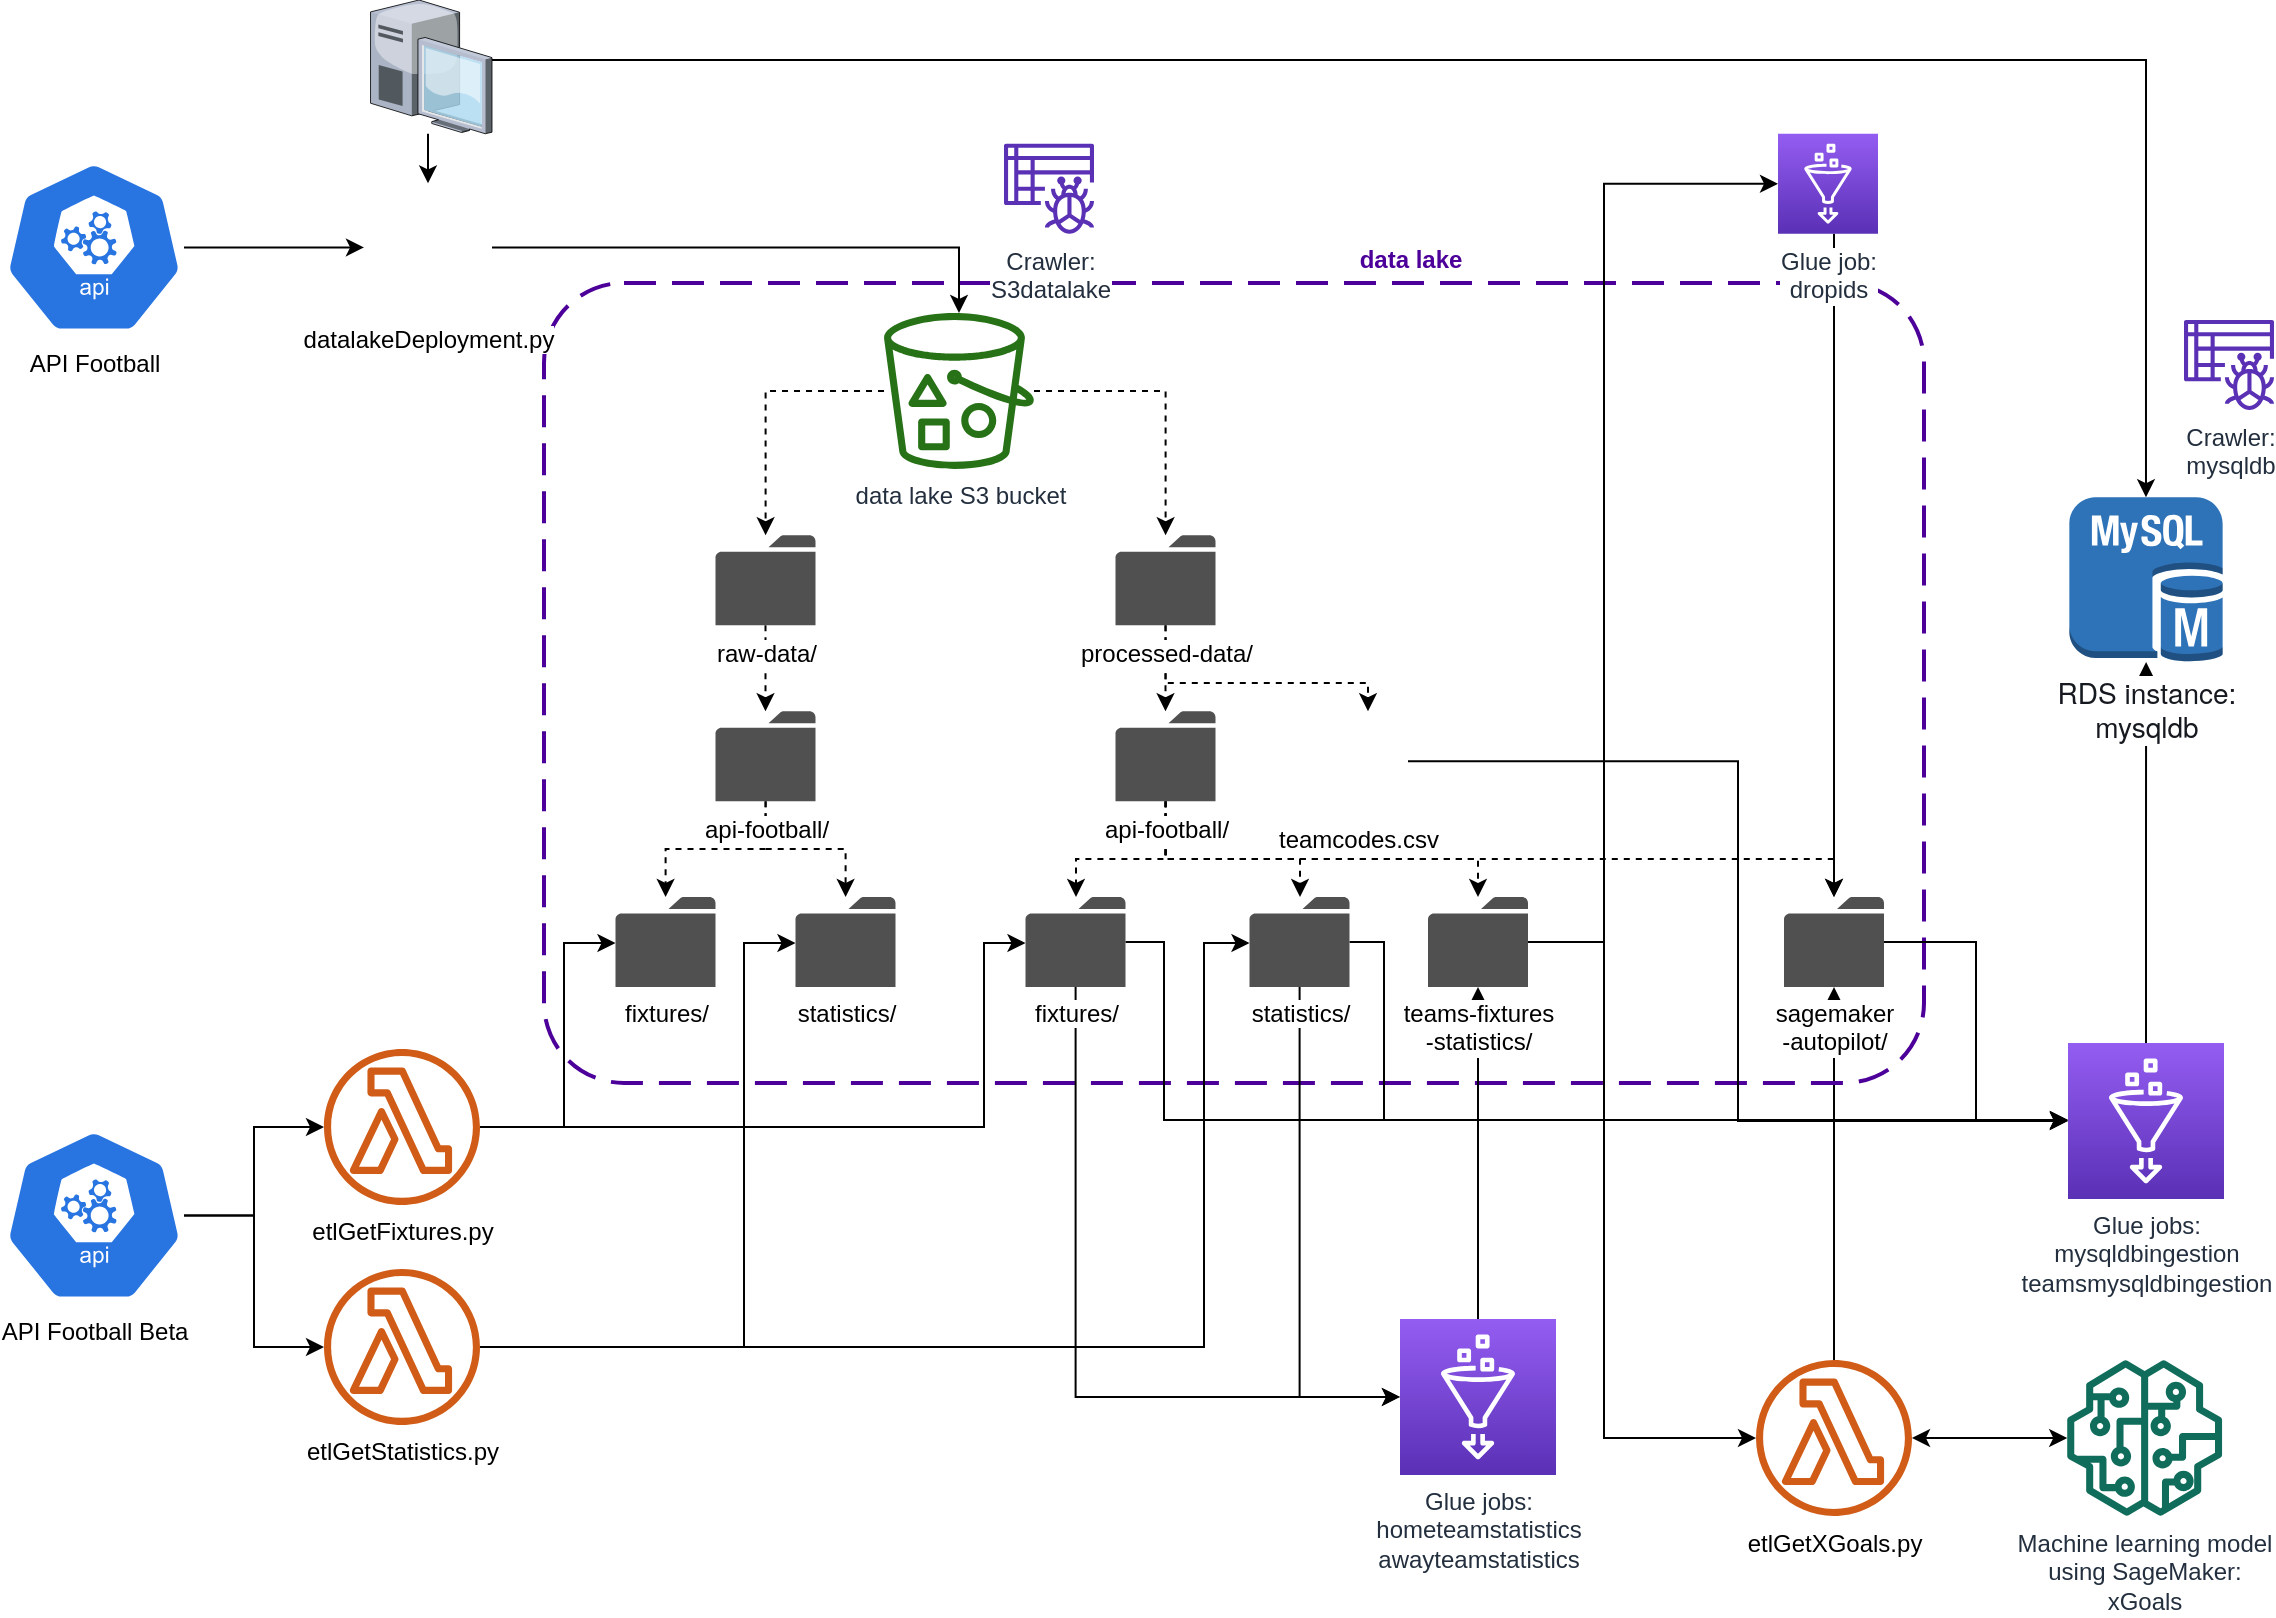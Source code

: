 <mxfile version="14.4.3" type="device" pages="7"><diagram id="fZ6XgxfTlRaqBRFnUUyH" name="awsDataEngineer"><mxGraphModel dx="1021" dy="529" grid="1" gridSize="10" guides="1" tooltips="1" connect="1" arrows="1" fold="1" page="1" pageScale="1" pageWidth="1169" pageHeight="827" math="0" shadow="0"><root><mxCell id="0"/><mxCell id="1" parent="0"/><mxCell id="8UdZhfNBikBGUDBT-iA8-4" style="edgeStyle=orthogonalEdgeStyle;rounded=0;orthogonalLoop=1;jettySize=auto;html=1;" edge="1" parent="1" source="8UdZhfNBikBGUDBT-iA8-2" target="G5MgNoOFTjF3k5eLKiHk-54"><mxGeometry relative="1" as="geometry"/></mxCell><mxCell id="G5MgNoOFTjF3k5eLKiHk-107" value="" style="rounded=1;arcSize=10;dashed=1;dashPattern=8 4;strokeWidth=2;labelBackgroundColor=#ffffff;shadow=0;fillColor=none;strokeColor=#4C0099;" parent="1" vertex="1"><mxGeometry x="280" y="151.48" width="690" height="400" as="geometry"/></mxCell><mxCell id="G5MgNoOFTjF3k5eLKiHk-44" value="" style="edgeStyle=orthogonalEdgeStyle;rounded=0;orthogonalLoop=1;jettySize=auto;html=1;dashed=1;" parent="1" source="G5MgNoOFTjF3k5eLKiHk-31" target="G5MgNoOFTjF3k5eLKiHk-33" edge="1"><mxGeometry relative="1" as="geometry"/></mxCell><mxCell id="G5MgNoOFTjF3k5eLKiHk-71" style="edgeStyle=orthogonalEdgeStyle;rounded=0;orthogonalLoop=1;jettySize=auto;html=1;" parent="1" source="G5MgNoOFTjF3k5eLKiHk-1" target="G5MgNoOFTjF3k5eLKiHk-70" edge="1"><mxGeometry relative="1" as="geometry"><Array as="points"><mxPoint x="140" y="133.48"/><mxPoint x="140" y="133.48"/></Array></mxGeometry></mxCell><mxCell id="G5MgNoOFTjF3k5eLKiHk-1" value="&lt;br&gt;&lt;br&gt;&lt;br&gt;&lt;br&gt;&lt;br&gt;&lt;br&gt;&lt;br&gt;&lt;br&gt;API Football" style="html=1;dashed=0;whitespace=wrap;fillColor=#2875E2;strokeColor=#ffffff;points=[[0.005,0.63,0],[0.1,0.2,0],[0.9,0.2,0],[0.5,0,0],[0.995,0.63,0],[0.72,0.99,0],[0.5,1,0],[0.28,0.99,0]];shape=mxgraph.kubernetes.icon;prIcon=api;aspect=fixed;" parent="1" vertex="1"><mxGeometry x="10" y="90.48" width="90" height="86.4" as="geometry"/></mxCell><mxCell id="G5MgNoOFTjF3k5eLKiHk-4" value="Machine learning model&lt;br&gt;using SageMaker:&lt;br&gt;xGoals" style="outlineConnect=0;fontColor=#232F3E;gradientColor=none;fillColor=#116D5B;strokeColor=none;dashed=0;verticalLabelPosition=bottom;verticalAlign=top;align=center;html=1;fontSize=12;fontStyle=0;aspect=fixed;pointerEvents=1;shape=mxgraph.aws4.sagemaker_model;" parent="1" vertex="1"><mxGeometry x="1041.32" y="690" width="78" height="78" as="geometry"/></mxCell><mxCell id="G5MgNoOFTjF3k5eLKiHk-49" style="edgeStyle=orthogonalEdgeStyle;rounded=0;orthogonalLoop=1;jettySize=auto;html=1;" parent="1" source="G5MgNoOFTjF3k5eLKiHk-10" target="G5MgNoOFTjF3k5eLKiHk-34" edge="1"><mxGeometry relative="1" as="geometry"><Array as="points"><mxPoint x="290" y="573.48"/><mxPoint x="290" y="481.48"/></Array></mxGeometry></mxCell><mxCell id="G5MgNoOFTjF3k5eLKiHk-51" style="edgeStyle=orthogonalEdgeStyle;rounded=0;orthogonalLoop=1;jettySize=auto;html=1;" parent="1" source="G5MgNoOFTjF3k5eLKiHk-10" target="G5MgNoOFTjF3k5eLKiHk-37" edge="1"><mxGeometry relative="1" as="geometry"><Array as="points"><mxPoint x="500" y="573.48"/><mxPoint x="500" y="481.48"/></Array></mxGeometry></mxCell><mxCell id="G5MgNoOFTjF3k5eLKiHk-10" value="&lt;font color=&quot;#000000&quot;&gt;etlGetFixtures.py&lt;/font&gt;" style="outlineConnect=0;fontColor=#232F3E;gradientColor=none;fillColor=#D05C17;strokeColor=none;dashed=0;verticalLabelPosition=bottom;verticalAlign=top;align=center;html=1;fontSize=12;fontStyle=0;aspect=fixed;pointerEvents=1;shape=mxgraph.aws4.lambda_function;" parent="1" vertex="1"><mxGeometry x="170" y="534.48" width="78" height="78" as="geometry"/></mxCell><mxCell id="G5MgNoOFTjF3k5eLKiHk-62" style="edgeStyle=orthogonalEdgeStyle;rounded=0;orthogonalLoop=1;jettySize=auto;html=1;" parent="1" source="G5MgNoOFTjF3k5eLKiHk-15" target="G5MgNoOFTjF3k5eLKiHk-53" edge="1"><mxGeometry relative="1" as="geometry"/></mxCell><mxCell id="G5MgNoOFTjF3k5eLKiHk-15" value="Glue jobs:&lt;br&gt;hometeamstatistics&lt;br&gt;awayteamstatistics" style="points=[[0,0,0],[0.25,0,0],[0.5,0,0],[0.75,0,0],[1,0,0],[0,1,0],[0.25,1,0],[0.5,1,0],[0.75,1,0],[1,1,0],[0,0.25,0],[0,0.5,0],[0,0.75,0],[1,0.25,0],[1,0.5,0],[1,0.75,0]];outlineConnect=0;fontColor=#232F3E;gradientColor=#945DF2;gradientDirection=north;fillColor=#5A30B5;strokeColor=#ffffff;dashed=0;verticalLabelPosition=bottom;verticalAlign=top;align=center;html=1;fontSize=12;fontStyle=0;aspect=fixed;shape=mxgraph.aws4.resourceIcon;resIcon=mxgraph.aws4.glue;" parent="1" vertex="1"><mxGeometry x="708" y="669.48" width="78" height="78" as="geometry"/></mxCell><mxCell id="G5MgNoOFTjF3k5eLKiHk-23" style="edgeStyle=orthogonalEdgeStyle;rounded=0;orthogonalLoop=1;jettySize=auto;html=1;" parent="1" source="G5MgNoOFTjF3k5eLKiHk-17" target="G5MgNoOFTjF3k5eLKiHk-10" edge="1"><mxGeometry relative="1" as="geometry"/></mxCell><mxCell id="G5MgNoOFTjF3k5eLKiHk-24" style="edgeStyle=orthogonalEdgeStyle;rounded=0;orthogonalLoop=1;jettySize=auto;html=1;" parent="1" source="G5MgNoOFTjF3k5eLKiHk-17" target="G5MgNoOFTjF3k5eLKiHk-18" edge="1"><mxGeometry relative="1" as="geometry"/></mxCell><mxCell id="G5MgNoOFTjF3k5eLKiHk-17" value="&lt;br&gt;&lt;br&gt;&lt;br&gt;&lt;br&gt;&lt;br&gt;&lt;br&gt;&lt;br&gt;&lt;br&gt;API Football Beta" style="html=1;dashed=0;whitespace=wrap;fillColor=#2875E2;strokeColor=#ffffff;points=[[0.005,0.63,0],[0.1,0.2,0],[0.9,0.2,0],[0.5,0,0],[0.995,0.63,0],[0.72,0.99,0],[0.5,1,0],[0.28,0.99,0]];shape=mxgraph.kubernetes.icon;prIcon=api;aspect=fixed;" parent="1" vertex="1"><mxGeometry x="10" y="574.48" width="90" height="86.4" as="geometry"/></mxCell><mxCell id="G5MgNoOFTjF3k5eLKiHk-50" style="edgeStyle=orthogonalEdgeStyle;rounded=0;orthogonalLoop=1;jettySize=auto;html=1;" parent="1" source="G5MgNoOFTjF3k5eLKiHk-18" target="G5MgNoOFTjF3k5eLKiHk-35" edge="1"><mxGeometry relative="1" as="geometry"><Array as="points"><mxPoint x="380" y="683.48"/><mxPoint x="380" y="481.48"/></Array></mxGeometry></mxCell><mxCell id="G5MgNoOFTjF3k5eLKiHk-52" style="edgeStyle=orthogonalEdgeStyle;rounded=0;orthogonalLoop=1;jettySize=auto;html=1;" parent="1" source="G5MgNoOFTjF3k5eLKiHk-18" target="G5MgNoOFTjF3k5eLKiHk-38" edge="1"><mxGeometry relative="1" as="geometry"><Array as="points"><mxPoint x="610" y="683.48"/><mxPoint x="610" y="481.48"/></Array></mxGeometry></mxCell><mxCell id="G5MgNoOFTjF3k5eLKiHk-18" value="&lt;font color=&quot;#000000&quot;&gt;etlGetStatistics.py&lt;/font&gt;" style="outlineConnect=0;fontColor=#232F3E;gradientColor=none;fillColor=#D05C17;strokeColor=none;dashed=0;verticalLabelPosition=bottom;verticalAlign=top;align=center;html=1;fontSize=12;fontStyle=0;aspect=fixed;pointerEvents=1;shape=mxgraph.aws4.lambda_function;" parent="1" vertex="1"><mxGeometry x="170" y="644.48" width="78" height="78" as="geometry"/></mxCell><mxCell id="G5MgNoOFTjF3k5eLKiHk-43" style="edgeStyle=orthogonalEdgeStyle;rounded=0;orthogonalLoop=1;jettySize=auto;html=1;dashed=1;" parent="1" source="G5MgNoOFTjF3k5eLKiHk-32" target="G5MgNoOFTjF3k5eLKiHk-36" edge="1"><mxGeometry relative="1" as="geometry"/></mxCell><mxCell id="G5MgNoOFTjF3k5eLKiHk-34" value="fixtures/" style="pointerEvents=1;shadow=0;dashed=0;html=1;strokeColor=none;fillColor=#505050;labelPosition=center;verticalLabelPosition=bottom;verticalAlign=top;outlineConnect=0;align=center;shape=mxgraph.office.concepts.folder;labelBackgroundColor=#ffffff;" parent="1" vertex="1"><mxGeometry x="315.75" y="458.48" width="50" height="45" as="geometry"/></mxCell><mxCell id="G5MgNoOFTjF3k5eLKiHk-35" value="statistics/" style="pointerEvents=1;shadow=0;dashed=0;html=1;strokeColor=none;fillColor=#505050;labelPosition=center;verticalLabelPosition=bottom;verticalAlign=top;outlineConnect=0;align=center;shape=mxgraph.office.concepts.folder;labelBackgroundColor=#ffffff;" parent="1" vertex="1"><mxGeometry x="405.75" y="458.48" width="50" height="45" as="geometry"/></mxCell><mxCell id="G5MgNoOFTjF3k5eLKiHk-47" style="edgeStyle=orthogonalEdgeStyle;rounded=0;orthogonalLoop=1;jettySize=auto;html=1;dashed=1;" parent="1" source="G5MgNoOFTjF3k5eLKiHk-36" target="G5MgNoOFTjF3k5eLKiHk-37" edge="1"><mxGeometry relative="1" as="geometry"><Array as="points"><mxPoint x="591" y="439.48"/><mxPoint x="546" y="439.48"/></Array></mxGeometry></mxCell><mxCell id="G5MgNoOFTjF3k5eLKiHk-92" style="edgeStyle=orthogonalEdgeStyle;rounded=0;orthogonalLoop=1;jettySize=auto;html=1;dashed=1;" parent="1" source="G5MgNoOFTjF3k5eLKiHk-36" target="G5MgNoOFTjF3k5eLKiHk-38" edge="1"><mxGeometry relative="1" as="geometry"><Array as="points"><mxPoint x="591" y="439.48"/><mxPoint x="658" y="439.48"/></Array></mxGeometry></mxCell><mxCell id="G5MgNoOFTjF3k5eLKiHk-93" style="edgeStyle=orthogonalEdgeStyle;rounded=0;orthogonalLoop=1;jettySize=auto;html=1;dashed=1;" parent="1" source="G5MgNoOFTjF3k5eLKiHk-36" target="G5MgNoOFTjF3k5eLKiHk-53" edge="1"><mxGeometry relative="1" as="geometry"><Array as="points"><mxPoint x="591" y="439.48"/><mxPoint x="747" y="439.48"/></Array></mxGeometry></mxCell><mxCell id="G5MgNoOFTjF3k5eLKiHk-94" style="edgeStyle=orthogonalEdgeStyle;rounded=0;orthogonalLoop=1;jettySize=auto;html=1;dashed=1;" parent="1" source="G5MgNoOFTjF3k5eLKiHk-36" target="G5MgNoOFTjF3k5eLKiHk-54" edge="1"><mxGeometry relative="1" as="geometry"><Array as="points"><mxPoint x="591" y="439.48"/><mxPoint x="925" y="439.48"/></Array></mxGeometry></mxCell><mxCell id="G5MgNoOFTjF3k5eLKiHk-36" value="api-football/" style="pointerEvents=1;shadow=0;dashed=0;html=1;strokeColor=none;fillColor=#505050;labelPosition=center;verticalLabelPosition=bottom;verticalAlign=top;outlineConnect=0;align=center;shape=mxgraph.office.concepts.folder;labelBackgroundColor=#ffffff;" parent="1" vertex="1"><mxGeometry x="565.75" y="365.6" width="50" height="45" as="geometry"/></mxCell><mxCell id="G5MgNoOFTjF3k5eLKiHk-63" style="edgeStyle=orthogonalEdgeStyle;rounded=0;orthogonalLoop=1;jettySize=auto;html=1;entryX=0;entryY=0.5;entryDx=0;entryDy=0;entryPerimeter=0;" parent="1" source="G5MgNoOFTjF3k5eLKiHk-37" target="G5MgNoOFTjF3k5eLKiHk-15" edge="1"><mxGeometry relative="1" as="geometry"><Array as="points"><mxPoint x="546" y="708.48"/></Array></mxGeometry></mxCell><mxCell id="G5MgNoOFTjF3k5eLKiHk-80" style="edgeStyle=orthogonalEdgeStyle;rounded=0;orthogonalLoop=1;jettySize=auto;html=1;entryX=0;entryY=0.5;entryDx=0;entryDy=0;entryPerimeter=0;" parent="1" source="G5MgNoOFTjF3k5eLKiHk-37" target="Q4T_B0QRgZwO5YPCl3uk-3" edge="1"><mxGeometry relative="1" as="geometry"><Array as="points"><mxPoint x="590" y="481"/><mxPoint x="590" y="570"/><mxPoint x="1042" y="570"/></Array><mxPoint x="1070" y="594.48" as="targetPoint"/></mxGeometry></mxCell><mxCell id="G5MgNoOFTjF3k5eLKiHk-37" value="fixtures/" style="pointerEvents=1;shadow=0;dashed=0;html=1;strokeColor=none;fillColor=#505050;labelPosition=center;verticalLabelPosition=bottom;verticalAlign=top;outlineConnect=0;align=center;shape=mxgraph.office.concepts.folder;labelBackgroundColor=#ffffff;" parent="1" vertex="1"><mxGeometry x="520.75" y="458.48" width="50" height="45" as="geometry"/></mxCell><mxCell id="G5MgNoOFTjF3k5eLKiHk-64" style="edgeStyle=orthogonalEdgeStyle;rounded=0;orthogonalLoop=1;jettySize=auto;html=1;entryX=0;entryY=0.5;entryDx=0;entryDy=0;entryPerimeter=0;" parent="1" source="G5MgNoOFTjF3k5eLKiHk-38" target="G5MgNoOFTjF3k5eLKiHk-15" edge="1"><mxGeometry relative="1" as="geometry"><Array as="points"><mxPoint x="658" y="708.48"/></Array></mxGeometry></mxCell><mxCell id="dV3-5RkA22WmV6HTZqdW-1" style="edgeStyle=orthogonalEdgeStyle;rounded=0;orthogonalLoop=1;jettySize=auto;html=1;entryX=0;entryY=0.5;entryDx=0;entryDy=0;entryPerimeter=0;" parent="1" source="G5MgNoOFTjF3k5eLKiHk-38" target="Q4T_B0QRgZwO5YPCl3uk-3" edge="1"><mxGeometry relative="1" as="geometry"><Array as="points"><mxPoint x="700" y="481"/><mxPoint x="700" y="570"/><mxPoint x="1042" y="570"/></Array></mxGeometry></mxCell><mxCell id="G5MgNoOFTjF3k5eLKiHk-38" value="statistics/" style="pointerEvents=1;shadow=0;dashed=0;html=1;strokeColor=none;fillColor=#505050;labelPosition=center;verticalLabelPosition=bottom;verticalAlign=top;outlineConnect=0;align=center;shape=mxgraph.office.concepts.folder;labelBackgroundColor=#ffffff;" parent="1" vertex="1"><mxGeometry x="632.75" y="458.48" width="50" height="45" as="geometry"/></mxCell><mxCell id="G5MgNoOFTjF3k5eLKiHk-40" style="edgeStyle=orthogonalEdgeStyle;rounded=0;orthogonalLoop=1;jettySize=auto;html=1;dashed=1;" parent="1" source="G5MgNoOFTjF3k5eLKiHk-39" target="G5MgNoOFTjF3k5eLKiHk-31" edge="1"><mxGeometry relative="1" as="geometry"/></mxCell><mxCell id="G5MgNoOFTjF3k5eLKiHk-41" style="edgeStyle=orthogonalEdgeStyle;rounded=0;orthogonalLoop=1;jettySize=auto;html=1;dashed=1;" parent="1" source="G5MgNoOFTjF3k5eLKiHk-39" target="G5MgNoOFTjF3k5eLKiHk-32" edge="1"><mxGeometry relative="1" as="geometry"/></mxCell><mxCell id="G5MgNoOFTjF3k5eLKiHk-39" value="data lake S3 bucket" style="outlineConnect=0;fontColor=#232F3E;gradientColor=none;fillColor=#277116;strokeColor=none;dashed=0;verticalLabelPosition=bottom;verticalAlign=top;align=center;html=1;fontSize=12;fontStyle=0;aspect=fixed;pointerEvents=1;shape=mxgraph.aws4.bucket_with_objects;" parent="1" vertex="1"><mxGeometry x="450" y="166.48" width="75" height="78" as="geometry"/></mxCell><mxCell id="G5MgNoOFTjF3k5eLKiHk-45" style="edgeStyle=orthogonalEdgeStyle;rounded=0;orthogonalLoop=1;jettySize=auto;html=1;dashed=1;" parent="1" source="G5MgNoOFTjF3k5eLKiHk-33" target="G5MgNoOFTjF3k5eLKiHk-34" edge="1"><mxGeometry relative="1" as="geometry"/></mxCell><mxCell id="G5MgNoOFTjF3k5eLKiHk-46" style="edgeStyle=orthogonalEdgeStyle;rounded=0;orthogonalLoop=1;jettySize=auto;html=1;dashed=1;" parent="1" source="G5MgNoOFTjF3k5eLKiHk-33" target="G5MgNoOFTjF3k5eLKiHk-35" edge="1"><mxGeometry relative="1" as="geometry"/></mxCell><mxCell id="G5MgNoOFTjF3k5eLKiHk-33" value="api-football/" style="pointerEvents=1;shadow=0;dashed=0;html=1;strokeColor=none;fillColor=#505050;labelPosition=center;verticalLabelPosition=bottom;verticalAlign=top;outlineConnect=0;align=center;shape=mxgraph.office.concepts.folder;labelBackgroundColor=#ffffff;" parent="1" vertex="1"><mxGeometry x="365.75" y="365.6" width="50" height="45" as="geometry"/></mxCell><mxCell id="G5MgNoOFTjF3k5eLKiHk-31" value="raw-data/" style="pointerEvents=1;shadow=0;dashed=0;html=1;strokeColor=none;fillColor=#505050;labelPosition=center;verticalLabelPosition=bottom;verticalAlign=top;outlineConnect=0;align=center;shape=mxgraph.office.concepts.folder;labelBackgroundColor=#ffffff;" parent="1" vertex="1"><mxGeometry x="365.75" y="277.6" width="50" height="45" as="geometry"/></mxCell><mxCell id="G5MgNoOFTjF3k5eLKiHk-98" style="edgeStyle=orthogonalEdgeStyle;rounded=0;orthogonalLoop=1;jettySize=auto;html=1;dashed=1;" parent="1" source="G5MgNoOFTjF3k5eLKiHk-32" target="G5MgNoOFTjF3k5eLKiHk-97" edge="1"><mxGeometry relative="1" as="geometry"><Array as="points"><mxPoint x="591" y="351.48"/><mxPoint x="692" y="351.48"/></Array></mxGeometry></mxCell><mxCell id="G5MgNoOFTjF3k5eLKiHk-32" value="processed-data/" style="pointerEvents=1;shadow=0;dashed=0;html=1;strokeColor=none;fillColor=#505050;labelPosition=center;verticalLabelPosition=bottom;verticalAlign=top;outlineConnect=0;align=center;shape=mxgraph.office.concepts.folder;labelBackgroundColor=#ffffff;" parent="1" vertex="1"><mxGeometry x="565.75" y="277.6" width="50" height="45" as="geometry"/></mxCell><mxCell id="G5MgNoOFTjF3k5eLKiHk-95" style="edgeStyle=orthogonalEdgeStyle;rounded=0;orthogonalLoop=1;jettySize=auto;html=1;entryX=0;entryY=0.5;entryDx=0;entryDy=0;entryPerimeter=0;" parent="1" source="G5MgNoOFTjF3k5eLKiHk-53" target="G5MgNoOFTjF3k5eLKiHk-87" edge="1"><mxGeometry relative="1" as="geometry"><Array as="points"><mxPoint x="810" y="480.48"/><mxPoint x="810" y="101.48"/></Array></mxGeometry></mxCell><mxCell id="8UdZhfNBikBGUDBT-iA8-3" style="edgeStyle=orthogonalEdgeStyle;rounded=0;orthogonalLoop=1;jettySize=auto;html=1;" edge="1" parent="1" source="G5MgNoOFTjF3k5eLKiHk-53" target="8UdZhfNBikBGUDBT-iA8-2"><mxGeometry relative="1" as="geometry"><Array as="points"><mxPoint x="810" y="481"/><mxPoint x="810" y="729"/></Array></mxGeometry></mxCell><mxCell id="G5MgNoOFTjF3k5eLKiHk-53" value="teams-fixtures&lt;br&gt;-statistics/" style="pointerEvents=1;shadow=0;dashed=0;html=1;strokeColor=none;fillColor=#505050;labelPosition=center;verticalLabelPosition=bottom;verticalAlign=top;outlineConnect=0;align=center;shape=mxgraph.office.concepts.folder;labelBackgroundColor=#ffffff;" parent="1" vertex="1"><mxGeometry x="722" y="458.48" width="50" height="45" as="geometry"/></mxCell><mxCell id="G5MgNoOFTjF3k5eLKiHk-76" style="edgeStyle=orthogonalEdgeStyle;rounded=0;orthogonalLoop=1;jettySize=auto;html=1;entryX=0;entryY=0.5;entryDx=0;entryDy=0;entryPerimeter=0;" parent="1" source="G5MgNoOFTjF3k5eLKiHk-54" target="Q4T_B0QRgZwO5YPCl3uk-3" edge="1"><mxGeometry relative="1" as="geometry"><mxPoint x="1070" y="594.48" as="targetPoint"/></mxGeometry></mxCell><mxCell id="G5MgNoOFTjF3k5eLKiHk-54" value="sagemaker&lt;br&gt;-autopilot/" style="pointerEvents=1;shadow=0;dashed=0;html=1;strokeColor=none;fillColor=#505050;labelPosition=center;verticalLabelPosition=bottom;verticalAlign=top;outlineConnect=0;align=center;shape=mxgraph.office.concepts.folder;labelBackgroundColor=#ffffff;" parent="1" vertex="1"><mxGeometry x="900" y="458.48" width="50" height="45" as="geometry"/></mxCell><mxCell id="Q4T_B0QRgZwO5YPCl3uk-4" style="edgeStyle=orthogonalEdgeStyle;rounded=0;orthogonalLoop=1;jettySize=auto;html=1;" parent="1" source="G5MgNoOFTjF3k5eLKiHk-69" target="G5MgNoOFTjF3k5eLKiHk-70" edge="1"><mxGeometry relative="1" as="geometry"><Array as="points"><mxPoint x="222" y="86.88"/><mxPoint x="222" y="86.88"/></Array></mxGeometry></mxCell><mxCell id="Q4T_B0QRgZwO5YPCl3uk-5" style="edgeStyle=orthogonalEdgeStyle;rounded=0;orthogonalLoop=1;jettySize=auto;html=1;entryX=0.5;entryY=0;entryDx=0;entryDy=0;entryPerimeter=0;" parent="1" source="G5MgNoOFTjF3k5eLKiHk-69" target="Q4T_B0QRgZwO5YPCl3uk-1" edge="1"><mxGeometry relative="1" as="geometry"><Array as="points"><mxPoint x="1081" y="40"/></Array></mxGeometry></mxCell><mxCell id="G5MgNoOFTjF3k5eLKiHk-69" value="" style="verticalLabelPosition=bottom;aspect=fixed;html=1;verticalAlign=top;strokeColor=none;align=center;outlineConnect=0;shape=mxgraph.citrix.desktop;labelBackgroundColor=#ffffff;" parent="1" vertex="1"><mxGeometry x="193.26" y="10.0" width="60.74" height="66.88" as="geometry"/></mxCell><mxCell id="G5MgNoOFTjF3k5eLKiHk-86" style="edgeStyle=orthogonalEdgeStyle;rounded=0;orthogonalLoop=1;jettySize=auto;html=1;" parent="1" source="G5MgNoOFTjF3k5eLKiHk-70" target="G5MgNoOFTjF3k5eLKiHk-39" edge="1"><mxGeometry relative="1" as="geometry"/></mxCell><mxCell id="G5MgNoOFTjF3k5eLKiHk-70" value="datalakeDeployment.py" style="shape=image;html=1;verticalAlign=top;verticalLabelPosition=bottom;labelBackgroundColor=#ffffff;imageAspect=0;aspect=fixed;image=https://cdn2.iconfinder.com/data/icons/oxygen/64x64/mimetypes/text-x-python.png" parent="1" vertex="1"><mxGeometry x="190" y="101.68" width="64" height="64" as="geometry"/></mxCell><mxCell id="G5MgNoOFTjF3k5eLKiHk-104" style="edgeStyle=orthogonalEdgeStyle;rounded=0;orthogonalLoop=1;jettySize=auto;html=1;" parent="1" source="G5MgNoOFTjF3k5eLKiHk-87" target="G5MgNoOFTjF3k5eLKiHk-54" edge="1"><mxGeometry relative="1" as="geometry"><Array as="points"><mxPoint x="925" y="241.48"/><mxPoint x="925" y="241.48"/></Array></mxGeometry></mxCell><mxCell id="G5MgNoOFTjF3k5eLKiHk-87" value="Glue job:&lt;br&gt;dropids" style="points=[[0,0,0],[0.25,0,0],[0.5,0,0],[0.75,0,0],[1,0,0],[0,1,0],[0.25,1,0],[0.5,1,0],[0.75,1,0],[1,1,0],[0,0.25,0],[0,0.5,0],[0,0.75,0],[1,0.25,0],[1,0.5,0],[1,0.75,0]];outlineConnect=0;fontColor=#232F3E;gradientColor=#945DF2;gradientDirection=north;fillColor=#5A30B5;strokeColor=#ffffff;dashed=0;verticalLabelPosition=bottom;verticalAlign=top;align=center;html=1;fontSize=12;fontStyle=0;aspect=fixed;shape=mxgraph.aws4.resourceIcon;resIcon=mxgraph.aws4.glue;labelBackgroundColor=#ffffff;" parent="1" vertex="1"><mxGeometry x="897" y="76.88" width="50" height="50" as="geometry"/></mxCell><mxCell id="veF2dLAqUbb73-Ln3yJH-1" style="edgeStyle=orthogonalEdgeStyle;rounded=0;orthogonalLoop=1;jettySize=auto;html=1;entryX=0;entryY=0.5;entryDx=0;entryDy=0;entryPerimeter=0;" parent="1" source="G5MgNoOFTjF3k5eLKiHk-97" target="Q4T_B0QRgZwO5YPCl3uk-3" edge="1"><mxGeometry relative="1" as="geometry"/></mxCell><mxCell id="G5MgNoOFTjF3k5eLKiHk-97" value="teamcodes.csv" style="shape=image;html=1;verticalAlign=top;verticalLabelPosition=bottom;labelBackgroundColor=#ffffff;imageAspect=0;aspect=fixed;image=https://cdn3.iconfinder.com/data/icons/file-extension-vol-1/48/csv_file_database_extension_data-128.png" parent="1" vertex="1"><mxGeometry x="662" y="365.6" width="50" height="50" as="geometry"/></mxCell><mxCell id="G5MgNoOFTjF3k5eLKiHk-99" value="Crawler:&lt;br&gt;S3datalake" style="outlineConnect=0;fontColor=#232F3E;gradientColor=none;fillColor=#5A30B5;strokeColor=none;dashed=0;verticalLabelPosition=bottom;verticalAlign=top;align=center;html=1;fontSize=12;fontStyle=0;aspect=fixed;pointerEvents=1;shape=mxgraph.aws4.glue_crawlers;labelBackgroundColor=#ffffff;" parent="1" vertex="1"><mxGeometry x="510" y="81.88" width="45" height="45" as="geometry"/></mxCell><mxCell id="IWasuKYXsiZ_GaRrF8V6-1" value="data lake" style="text;html=1;align=center;verticalAlign=middle;resizable=0;points=[];autosize=1;fontStyle=1;fontColor=#4C0099;" parent="1" vertex="1"><mxGeometry x="677.75" y="129.68" width="70" height="20" as="geometry"/></mxCell><mxCell id="Q4T_B0QRgZwO5YPCl3uk-6" style="edgeStyle=orthogonalEdgeStyle;rounded=0;orthogonalLoop=1;jettySize=auto;html=1;" parent="1" source="Q4T_B0QRgZwO5YPCl3uk-3" target="Q4T_B0QRgZwO5YPCl3uk-1" edge="1"><mxGeometry relative="1" as="geometry"/></mxCell><mxCell id="Q4T_B0QRgZwO5YPCl3uk-3" value="Glue jobs:&lt;br&gt;mysqldbingestion&lt;br&gt;teamsmysqldbingestion" style="points=[[0,0,0],[0.25,0,0],[0.5,0,0],[0.75,0,0],[1,0,0],[0,1,0],[0.25,1,0],[0.5,1,0],[0.75,1,0],[1,1,0],[0,0.25,0],[0,0.5,0],[0,0.75,0],[1,0.25,0],[1,0.5,0],[1,0.75,0]];outlineConnect=0;fontColor=#232F3E;gradientColor=#945DF2;gradientDirection=north;fillColor=#5A30B5;strokeColor=#ffffff;dashed=0;verticalLabelPosition=bottom;verticalAlign=top;align=center;html=1;fontSize=12;fontStyle=0;aspect=fixed;shape=mxgraph.aws4.resourceIcon;resIcon=mxgraph.aws4.glue;" parent="1" vertex="1"><mxGeometry x="1042" y="531.48" width="78" height="78" as="geometry"/></mxCell><mxCell id="Q4T_B0QRgZwO5YPCl3uk-1" value="&lt;span style=&quot;color: rgb(22, 25, 31); font-family: &amp;quot;amazon ember&amp;quot;, &amp;quot;helvetica neue&amp;quot;, roboto, arial, sans-serif; font-size: 14px;&quot;&gt;RDS instance:&lt;br&gt;mysqldb&lt;/span&gt;" style="outlineConnect=0;dashed=0;verticalLabelPosition=bottom;verticalAlign=top;align=center;html=1;shape=mxgraph.aws3.mysql_db_instance;fillColor=#2E73B8;gradientColor=none;aspect=fixed;labelBackgroundColor=#ffffff;" parent="1" vertex="1"><mxGeometry x="1042.67" y="258.6" width="76.65" height="82.4" as="geometry"/></mxCell><mxCell id="8UdZhfNBikBGUDBT-iA8-1" value="Crawler:&lt;br&gt;mysqldb" style="outlineConnect=0;fontColor=#232F3E;gradientColor=none;fillColor=#5A30B5;strokeColor=none;dashed=0;verticalLabelPosition=bottom;verticalAlign=top;align=center;html=1;fontSize=12;fontStyle=0;aspect=fixed;pointerEvents=1;shape=mxgraph.aws4.glue_crawlers;labelBackgroundColor=#ffffff;" vertex="1" parent="1"><mxGeometry x="1100" y="170.0" width="45" height="45" as="geometry"/></mxCell><mxCell id="8UdZhfNBikBGUDBT-iA8-5" style="edgeStyle=orthogonalEdgeStyle;rounded=0;orthogonalLoop=1;jettySize=auto;html=1;startArrow=classic;startFill=1;" edge="1" parent="1" source="8UdZhfNBikBGUDBT-iA8-2" target="G5MgNoOFTjF3k5eLKiHk-4"><mxGeometry relative="1" as="geometry"/></mxCell><mxCell id="8UdZhfNBikBGUDBT-iA8-2" value="&lt;font color=&quot;#000000&quot;&gt;etlGetXGoals.py&lt;/font&gt;" style="outlineConnect=0;fontColor=#232F3E;gradientColor=none;fillColor=#D05C17;strokeColor=none;dashed=0;verticalLabelPosition=bottom;verticalAlign=top;align=center;html=1;fontSize=12;fontStyle=0;aspect=fixed;pointerEvents=1;shape=mxgraph.aws4.lambda_function;" vertex="1" parent="1"><mxGeometry x="886" y="690" width="78" height="78" as="geometry"/></mxCell></root></mxGraphModel></diagram><diagram name="datalakeDeployment" id="qwEpWQEvHEtAT77fkZ2Z"><mxGraphModel dx="1021" dy="529" grid="1" gridSize="10" guides="1" tooltips="1" connect="1" arrows="1" fold="1" page="1" pageScale="1" pageWidth="1169" pageHeight="827" math="0" shadow="0"><root><mxCell id="dkCigXSqkVkIU11AKD-H-0"/><mxCell id="dkCigXSqkVkIU11AKD-H-1" parent="dkCigXSqkVkIU11AKD-H-0"/><mxCell id="gXIAQW7xFl-ZkwSWTLfS-6" value="" style="group" parent="dkCigXSqkVkIU11AKD-H-1" vertex="1" connectable="0"><mxGeometry x="10" y="470" width="160" height="350" as="geometry"/></mxCell><mxCell id="dkCigXSqkVkIU11AKD-H-55" value="Crawler:&lt;br&gt;S3datalake" style="outlineConnect=0;fontColor=#232F3E;gradientColor=none;fillColor=#5A30B5;strokeColor=none;dashed=0;verticalLabelPosition=bottom;verticalAlign=top;align=center;html=1;fontSize=12;fontStyle=0;aspect=fixed;pointerEvents=1;shape=mxgraph.aws4.glue_crawlers;labelBackgroundColor=#ffffff;" parent="gXIAQW7xFl-ZkwSWTLfS-6" vertex="1"><mxGeometry x="51" y="45" width="65" height="65" as="geometry"/></mxCell><mxCell id="dES6yBCTdBnZFsa-vLsk-46" value="&lt;font style=&quot;font-size: 10px ; line-height: 120%&quot;&gt;30 8,9 ? * TUE 2020-2021&lt;/font&gt;" style="html=1;shape=mxgraph.infographic.ribbonSimple;notch1=20;notch2=0;align=left;verticalAlign=bottom;fontSize=10;fontStyle=1;flipH=1;fillColor=#FFFFFF;dashed=1;labelBackgroundColor=none;strokeColor=#4C0099;labelPosition=center;verticalLabelPosition=middle;spacingTop=0;spacingBottom=6;fontColor=#4C0099;" parent="gXIAQW7xFl-ZkwSWTLfS-6" vertex="1"><mxGeometry x="12.63" y="10" width="141.75" height="30" as="geometry"/></mxCell><mxCell id="gXIAQW7xFl-ZkwSWTLfS-1" value="GlueRole" style="outlineConnect=0;fontColor=#232F3E;gradientColor=none;strokeColor=#232F3E;fillColor=#ffffff;dashed=0;verticalLabelPosition=bottom;verticalAlign=top;align=center;html=1;fontSize=12;fontStyle=0;aspect=fixed;shape=mxgraph.aws4.resourceIcon;resIcon=mxgraph.aws4.role;labelBackgroundColor=#ffffff;" parent="gXIAQW7xFl-ZkwSWTLfS-6" vertex="1"><mxGeometry x="50" y="150" width="60" height="60" as="geometry"/></mxCell><mxCell id="t6mB8wA_kMtdzXPxsa-s-3" value="" style="group" vertex="1" connectable="0" parent="gXIAQW7xFl-ZkwSWTLfS-6"><mxGeometry width="160" height="350" as="geometry"/></mxCell><mxCell id="gXIAQW7xFl-ZkwSWTLfS-0" value="" style="rounded=0;whiteSpace=wrap;html=1;dashed=1;labelBackgroundColor=#ffffff;fillColor=none;fontSize=10;align=left;" parent="t6mB8wA_kMtdzXPxsa-s-3" vertex="1"><mxGeometry width="160" height="350" as="geometry"/></mxCell><mxCell id="gXIAQW7xFl-ZkwSWTLfS-2" value="&lt;span style=&quot;color: rgb(0 , 0 , 0)&quot;&gt;Permissions:&lt;br&gt;PowerUserAccess&lt;/span&gt;" style="outlineConnect=0;dashed=0;verticalLabelPosition=bottom;verticalAlign=top;align=center;html=1;shape=mxgraph.aws3.permissions_2;fillColor=#D2D3D3;gradientColor=none;labelBackgroundColor=none;fontColor=#FF0000;" parent="t6mB8wA_kMtdzXPxsa-s-3" vertex="1"><mxGeometry x="56.75" y="246" width="46.5" height="63" as="geometry"/></mxCell><mxCell id="t6mB8wA_kMtdzXPxsa-s-0" value="&lt;font style=&quot;font-size: 10px ; line-height: 120%&quot;&gt;30 8,9 ? * TUE 2020-2021&lt;/font&gt;" style="html=1;shape=mxgraph.infographic.ribbonSimple;notch1=20;notch2=0;align=left;verticalAlign=bottom;fontSize=10;fontStyle=1;flipH=1;fillColor=#FFFFFF;dashed=1;labelBackgroundColor=none;strokeColor=#4C0099;labelPosition=center;verticalLabelPosition=middle;spacingTop=0;spacingBottom=6;fontColor=#4C0099;" vertex="1" parent="t6mB8wA_kMtdzXPxsa-s-3"><mxGeometry x="12.63" y="10" width="141.75" height="30" as="geometry"/></mxCell><mxCell id="t6mB8wA_kMtdzXPxsa-s-1" value="Crawler:&lt;br&gt;S3datalake" style="outlineConnect=0;fontColor=#232F3E;gradientColor=none;fillColor=#5A30B5;strokeColor=none;dashed=0;verticalLabelPosition=bottom;verticalAlign=top;align=center;html=1;fontSize=12;fontStyle=0;aspect=fixed;pointerEvents=1;shape=mxgraph.aws4.glue_crawlers;labelBackgroundColor=#ffffff;" vertex="1" parent="t6mB8wA_kMtdzXPxsa-s-3"><mxGeometry x="51" y="45" width="65" height="65" as="geometry"/></mxCell><mxCell id="t6mB8wA_kMtdzXPxsa-s-2" value="GlueRole" style="outlineConnect=0;fontColor=#232F3E;gradientColor=none;strokeColor=#232F3E;fillColor=#ffffff;dashed=0;verticalLabelPosition=bottom;verticalAlign=top;align=center;html=1;fontSize=12;fontStyle=0;aspect=fixed;shape=mxgraph.aws4.resourceIcon;resIcon=mxgraph.aws4.role;labelBackgroundColor=#ffffff;" vertex="1" parent="t6mB8wA_kMtdzXPxsa-s-3"><mxGeometry x="50" y="150" width="60" height="60" as="geometry"/></mxCell><mxCell id="dkCigXSqkVkIU11AKD-H-2" value="" style="rounded=1;arcSize=10;dashed=1;dashPattern=8 4;strokeWidth=2;labelBackgroundColor=#ffffff;shadow=0;fillColor=none;strokeColor=#4C0099;" parent="dkCigXSqkVkIU11AKD-H-1" vertex="1"><mxGeometry x="520" y="229.6" width="460" height="480.4" as="geometry"/></mxCell><mxCell id="dES6yBCTdBnZFsa-vLsk-7" value="" style="rounded=0;whiteSpace=wrap;html=1;dashed=1;labelBackgroundColor=none;fillColor=none;fontColor=#FF0000;" parent="dkCigXSqkVkIU11AKD-H-1" vertex="1"><mxGeometry x="200" y="293.5" width="280" height="120" as="geometry"/></mxCell><mxCell id="dkCigXSqkVkIU11AKD-H-3" value="" style="edgeStyle=orthogonalEdgeStyle;rounded=0;orthogonalLoop=1;jettySize=auto;html=1;dashed=1;" parent="dkCigXSqkVkIU11AKD-H-1" source="dkCigXSqkVkIU11AKD-H-40" target="dkCigXSqkVkIU11AKD-H-39" edge="1"><mxGeometry relative="1" as="geometry"/></mxCell><mxCell id="dkCigXSqkVkIU11AKD-H-4" style="edgeStyle=orthogonalEdgeStyle;rounded=0;orthogonalLoop=1;jettySize=auto;html=1;" parent="dkCigXSqkVkIU11AKD-H-1" source="dkCigXSqkVkIU11AKD-H-5" target="dkCigXSqkVkIU11AKD-H-51" edge="1"><mxGeometry relative="1" as="geometry"><Array as="points"><mxPoint x="330" y="211.6"/><mxPoint x="330" y="211.6"/></Array></mxGeometry></mxCell><mxCell id="dkCigXSqkVkIU11AKD-H-5" value="&lt;br&gt;&lt;br&gt;&lt;br&gt;&lt;br&gt;&lt;br&gt;&lt;br&gt;&lt;br&gt;&lt;br&gt;API Football" style="html=1;dashed=0;whitespace=wrap;fillColor=#2875E2;strokeColor=#ffffff;points=[[0.005,0.63,0],[0.1,0.2,0],[0.9,0.2,0],[0.5,0,0],[0.995,0.63,0],[0.72,0.99,0],[0.5,1,0],[0.28,0.99,0]];shape=mxgraph.kubernetes.icon;prIcon=api;aspect=fixed;" parent="dkCigXSqkVkIU11AKD-H-1" vertex="1"><mxGeometry x="200" y="168.6" width="90" height="86.4" as="geometry"/></mxCell><mxCell id="dkCigXSqkVkIU11AKD-H-21" style="edgeStyle=orthogonalEdgeStyle;rounded=0;orthogonalLoop=1;jettySize=auto;html=1;dashed=1;" parent="dkCigXSqkVkIU11AKD-H-1" source="dkCigXSqkVkIU11AKD-H-42" target="dkCigXSqkVkIU11AKD-H-28" edge="1"><mxGeometry relative="1" as="geometry"/></mxCell><mxCell id="dES6yBCTdBnZFsa-vLsk-42" style="edgeStyle=orthogonalEdgeStyle;rounded=0;orthogonalLoop=1;jettySize=auto;html=1;fontColor=#4C0099;dashed=1;" parent="dkCigXSqkVkIU11AKD-H-1" source="dkCigXSqkVkIU11AKD-H-22" target="dES6yBCTdBnZFsa-vLsk-40" edge="1"><mxGeometry relative="1" as="geometry"/></mxCell><mxCell id="dkCigXSqkVkIU11AKD-H-22" value="fixtures/" style="pointerEvents=1;shadow=0;dashed=0;html=1;strokeColor=none;fillColor=#505050;labelPosition=center;verticalLabelPosition=bottom;verticalAlign=top;outlineConnect=0;align=center;shape=mxgraph.office.concepts.folder;labelBackgroundColor=#ffffff;" parent="dkCigXSqkVkIU11AKD-H-1" vertex="1"><mxGeometry x="545.75" y="536.6" width="50" height="45" as="geometry"/></mxCell><mxCell id="dES6yBCTdBnZFsa-vLsk-43" style="edgeStyle=orthogonalEdgeStyle;rounded=0;orthogonalLoop=1;jettySize=auto;html=1;fontColor=#4C0099;dashed=1;" parent="dkCigXSqkVkIU11AKD-H-1" source="dkCigXSqkVkIU11AKD-H-23" target="dES6yBCTdBnZFsa-vLsk-41" edge="1"><mxGeometry relative="1" as="geometry"/></mxCell><mxCell id="dkCigXSqkVkIU11AKD-H-23" value="statistics/" style="pointerEvents=1;shadow=0;dashed=0;html=1;strokeColor=none;fillColor=#505050;labelPosition=center;verticalLabelPosition=bottom;verticalAlign=top;outlineConnect=0;align=center;shape=mxgraph.office.concepts.folder;labelBackgroundColor=#ffffff;" parent="dkCigXSqkVkIU11AKD-H-1" vertex="1"><mxGeometry x="635.75" y="536.6" width="50" height="45" as="geometry"/></mxCell><mxCell id="dkCigXSqkVkIU11AKD-H-24" style="edgeStyle=orthogonalEdgeStyle;rounded=0;orthogonalLoop=1;jettySize=auto;html=1;dashed=1;" parent="dkCigXSqkVkIU11AKD-H-1" source="dkCigXSqkVkIU11AKD-H-28" target="dkCigXSqkVkIU11AKD-H-31" edge="1"><mxGeometry relative="1" as="geometry"><Array as="points"><mxPoint x="821" y="517.6"/><mxPoint x="776" y="517.6"/></Array></mxGeometry></mxCell><mxCell id="dkCigXSqkVkIU11AKD-H-25" style="edgeStyle=orthogonalEdgeStyle;rounded=0;orthogonalLoop=1;jettySize=auto;html=1;dashed=1;" parent="dkCigXSqkVkIU11AKD-H-1" source="dkCigXSqkVkIU11AKD-H-28" target="dkCigXSqkVkIU11AKD-H-33" edge="1"><mxGeometry relative="1" as="geometry"><Array as="points"><mxPoint x="821" y="517.6"/><mxPoint x="888" y="517.6"/></Array></mxGeometry></mxCell><mxCell id="dkCigXSqkVkIU11AKD-H-28" value="api-football/" style="pointerEvents=1;shadow=0;dashed=0;html=1;strokeColor=none;fillColor=#505050;labelPosition=center;verticalLabelPosition=bottom;verticalAlign=top;outlineConnect=0;align=center;shape=mxgraph.office.concepts.folder;labelBackgroundColor=#ffffff;" parent="dkCigXSqkVkIU11AKD-H-1" vertex="1"><mxGeometry x="795.75" y="443.72" width="50" height="45" as="geometry"/></mxCell><mxCell id="dES6yBCTdBnZFsa-vLsk-37" style="edgeStyle=orthogonalEdgeStyle;rounded=0;orthogonalLoop=1;jettySize=auto;html=1;fontColor=#4C0099;dashed=1;" parent="dkCigXSqkVkIU11AKD-H-1" source="dkCigXSqkVkIU11AKD-H-31" target="dES6yBCTdBnZFsa-vLsk-36" edge="1"><mxGeometry relative="1" as="geometry"/></mxCell><mxCell id="dkCigXSqkVkIU11AKD-H-31" value="fixtures/" style="pointerEvents=1;shadow=0;dashed=0;html=1;strokeColor=none;fillColor=#505050;labelPosition=center;verticalLabelPosition=bottom;verticalAlign=top;outlineConnect=0;align=center;shape=mxgraph.office.concepts.folder;labelBackgroundColor=#ffffff;" parent="dkCigXSqkVkIU11AKD-H-1" vertex="1"><mxGeometry x="750.75" y="536.6" width="50" height="45" as="geometry"/></mxCell><mxCell id="dES6yBCTdBnZFsa-vLsk-38" style="edgeStyle=orthogonalEdgeStyle;rounded=0;orthogonalLoop=1;jettySize=auto;html=1;fontColor=#4C0099;dashed=1;" parent="dkCigXSqkVkIU11AKD-H-1" source="dkCigXSqkVkIU11AKD-H-33" target="dES6yBCTdBnZFsa-vLsk-35" edge="1"><mxGeometry relative="1" as="geometry"/></mxCell><mxCell id="dkCigXSqkVkIU11AKD-H-33" value="statistics/" style="pointerEvents=1;shadow=0;dashed=0;html=1;strokeColor=none;fillColor=#505050;labelPosition=center;verticalLabelPosition=bottom;verticalAlign=top;outlineConnect=0;align=center;shape=mxgraph.office.concepts.folder;labelBackgroundColor=#ffffff;" parent="dkCigXSqkVkIU11AKD-H-1" vertex="1"><mxGeometry x="862.75" y="536.6" width="50" height="45" as="geometry"/></mxCell><mxCell id="dkCigXSqkVkIU11AKD-H-34" style="edgeStyle=orthogonalEdgeStyle;rounded=0;orthogonalLoop=1;jettySize=auto;html=1;dashed=1;" parent="dkCigXSqkVkIU11AKD-H-1" source="dkCigXSqkVkIU11AKD-H-36" target="dkCigXSqkVkIU11AKD-H-40" edge="1"><mxGeometry relative="1" as="geometry"/></mxCell><mxCell id="dkCigXSqkVkIU11AKD-H-35" style="edgeStyle=orthogonalEdgeStyle;rounded=0;orthogonalLoop=1;jettySize=auto;html=1;dashed=1;" parent="dkCigXSqkVkIU11AKD-H-1" source="dkCigXSqkVkIU11AKD-H-36" target="dkCigXSqkVkIU11AKD-H-42" edge="1"><mxGeometry relative="1" as="geometry"/></mxCell><mxCell id="dkCigXSqkVkIU11AKD-H-36" value="data lake S3 bucket" style="outlineConnect=0;fontColor=#232F3E;gradientColor=none;fillColor=#277116;strokeColor=none;dashed=0;verticalLabelPosition=bottom;verticalAlign=top;align=center;html=1;fontSize=12;fontStyle=0;aspect=fixed;pointerEvents=1;shape=mxgraph.aws4.bucket_with_objects;" parent="dkCigXSqkVkIU11AKD-H-1" vertex="1"><mxGeometry x="680" y="244.6" width="75" height="78" as="geometry"/></mxCell><mxCell id="dkCigXSqkVkIU11AKD-H-37" style="edgeStyle=orthogonalEdgeStyle;rounded=0;orthogonalLoop=1;jettySize=auto;html=1;dashed=1;" parent="dkCigXSqkVkIU11AKD-H-1" source="dkCigXSqkVkIU11AKD-H-39" target="dkCigXSqkVkIU11AKD-H-22" edge="1"><mxGeometry relative="1" as="geometry"/></mxCell><mxCell id="dkCigXSqkVkIU11AKD-H-38" style="edgeStyle=orthogonalEdgeStyle;rounded=0;orthogonalLoop=1;jettySize=auto;html=1;dashed=1;" parent="dkCigXSqkVkIU11AKD-H-1" source="dkCigXSqkVkIU11AKD-H-39" target="dkCigXSqkVkIU11AKD-H-23" edge="1"><mxGeometry relative="1" as="geometry"/></mxCell><mxCell id="dkCigXSqkVkIU11AKD-H-39" value="api-football/" style="pointerEvents=1;shadow=0;dashed=0;html=1;strokeColor=none;fillColor=#505050;labelPosition=center;verticalLabelPosition=bottom;verticalAlign=top;outlineConnect=0;align=center;shape=mxgraph.office.concepts.folder;labelBackgroundColor=#ffffff;" parent="dkCigXSqkVkIU11AKD-H-1" vertex="1"><mxGeometry x="595.75" y="443.72" width="50" height="45" as="geometry"/></mxCell><mxCell id="dkCigXSqkVkIU11AKD-H-40" value="raw-data/" style="pointerEvents=1;shadow=0;dashed=0;html=1;strokeColor=none;fillColor=#505050;labelPosition=center;verticalLabelPosition=bottom;verticalAlign=top;outlineConnect=0;align=center;shape=mxgraph.office.concepts.folder;labelBackgroundColor=#ffffff;" parent="dkCigXSqkVkIU11AKD-H-1" vertex="1"><mxGeometry x="595.75" y="355.72" width="50" height="45" as="geometry"/></mxCell><mxCell id="dkCigXSqkVkIU11AKD-H-41" style="edgeStyle=orthogonalEdgeStyle;rounded=0;orthogonalLoop=1;jettySize=auto;html=1;dashed=1;" parent="dkCigXSqkVkIU11AKD-H-1" source="dkCigXSqkVkIU11AKD-H-42" target="dkCigXSqkVkIU11AKD-H-54" edge="1"><mxGeometry relative="1" as="geometry"><Array as="points"><mxPoint x="821" y="429.6"/><mxPoint x="922" y="429.6"/></Array></mxGeometry></mxCell><mxCell id="dkCigXSqkVkIU11AKD-H-42" value="processed-data/" style="pointerEvents=1;shadow=0;dashed=0;html=1;strokeColor=none;fillColor=#505050;labelPosition=center;verticalLabelPosition=bottom;verticalAlign=top;outlineConnect=0;align=center;shape=mxgraph.office.concepts.folder;labelBackgroundColor=#ffffff;" parent="dkCigXSqkVkIU11AKD-H-1" vertex="1"><mxGeometry x="795.75" y="355.72" width="50" height="45" as="geometry"/></mxCell><mxCell id="dkCigXSqkVkIU11AKD-H-50" style="edgeStyle=orthogonalEdgeStyle;rounded=0;orthogonalLoop=1;jettySize=auto;html=1;" parent="dkCigXSqkVkIU11AKD-H-1" source="dkCigXSqkVkIU11AKD-H-51" target="dkCigXSqkVkIU11AKD-H-36" edge="1"><mxGeometry relative="1" as="geometry"/></mxCell><mxCell id="dkCigXSqkVkIU11AKD-H-51" value="datalakeDeployment.py" style="shape=image;html=1;verticalAlign=top;verticalLabelPosition=bottom;labelBackgroundColor=#ffffff;imageAspect=0;aspect=fixed;image=https://cdn2.iconfinder.com/data/icons/oxygen/64x64/mimetypes/text-x-python.png" parent="dkCigXSqkVkIU11AKD-H-1" vertex="1"><mxGeometry x="380" y="179.8" width="64" height="64" as="geometry"/></mxCell><mxCell id="dkCigXSqkVkIU11AKD-H-54" value="teamcodes.csv" style="shape=image;html=1;verticalAlign=top;verticalLabelPosition=bottom;labelBackgroundColor=#ffffff;imageAspect=0;aspect=fixed;image=https://cdn3.iconfinder.com/data/icons/file-extension-vol-1/48/csv_file_database_extension_data-128.png" parent="dkCigXSqkVkIU11AKD-H-1" vertex="1"><mxGeometry x="892" y="443.72" width="50" height="50" as="geometry"/></mxCell><mxCell id="VrDzBKsMIN7Q0LC7lCUR-4" style="edgeStyle=orthogonalEdgeStyle;rounded=0;orthogonalLoop=1;jettySize=auto;html=1;fontColor=#FF0000;" parent="dkCigXSqkVkIU11AKD-H-1" source="uDLvUAamK8K_7ipk5v-v-0" target="VrDzBKsMIN7Q0LC7lCUR-0" edge="1"><mxGeometry relative="1" as="geometry"><Array as="points"><mxPoint x="100" y="61"/><mxPoint x="100" y="61"/></Array></mxGeometry></mxCell><mxCell id="VrDzBKsMIN7Q0LC7lCUR-13" style="edgeStyle=orthogonalEdgeStyle;rounded=0;orthogonalLoop=1;jettySize=auto;html=1;fontColor=#FF0000;" parent="dkCigXSqkVkIU11AKD-H-1" source="uDLvUAamK8K_7ipk5v-v-0" target="VrDzBKsMIN7Q0LC7lCUR-9" edge="1"><mxGeometry relative="1" as="geometry"><Array as="points"><mxPoint x="41" y="150"/><mxPoint x="41" y="150"/></Array></mxGeometry></mxCell><mxCell id="uDLvUAamK8K_7ipk5v-v-0" value="Management&lt;br&gt;Console" style="outlineConnect=0;dashed=0;verticalLabelPosition=bottom;verticalAlign=top;align=center;html=1;shape=mxgraph.aws3.management_console;fillColor=#F58534;gradientColor=none;labelBackgroundColor=#ffffff;" parent="dkCigXSqkVkIU11AKD-H-1" vertex="1"><mxGeometry x="11" y="30" width="60" height="63" as="geometry"/></mxCell><mxCell id="zVDLrAUVKNZqusKkVKJj-3" value="" style="group" parent="dkCigXSqkVkIU11AKD-H-1" vertex="1" connectable="0"><mxGeometry x="380" y="19.5" width="240" height="100" as="geometry"/></mxCell><mxCell id="zVDLrAUVKNZqusKkVKJj-0" value="&lt;font color=&quot;#000000&quot;&gt;&lt;br&gt;&lt;br&gt;&lt;br&gt;&lt;br&gt;&lt;br&gt;&lt;br&gt;&lt;br&gt;&lt;br&gt;&lt;br&gt;Local environment&lt;/font&gt;" style="rounded=0;whiteSpace=wrap;html=1;fontColor=#FF0000;labelBackgroundColor=none;fillColor=none;dashed=1;" parent="zVDLrAUVKNZqusKkVKJj-3" vertex="1"><mxGeometry width="240" height="100" as="geometry"/></mxCell><mxCell id="R9SIKxmuhsQ3d0nRpicO-0" value="AWS CLI" style="outlineConnect=0;dashed=0;verticalLabelPosition=bottom;verticalAlign=top;align=center;html=1;shape=mxgraph.aws3.cli;fillColor=#444444;gradientColor=none;aspect=fixed;" parent="zVDLrAUVKNZqusKkVKJj-3" vertex="1"><mxGeometry x="94.0" y="12.05" width="52.36" height="60" as="geometry"/></mxCell><object label="boto3" id="qzsC0YjX_8_voEauHjq2-0"><mxCell style="outlineConnect=0;dashed=0;verticalLabelPosition=bottom;verticalAlign=top;align=center;html=1;shape=mxgraph.aws3.android;fillColor=#FFD44F;aspect=fixed;" parent="zVDLrAUVKNZqusKkVKJj-3" vertex="1"><mxGeometry x="167" y="12.99" width="50.86" height="58.13" as="geometry"/></mxCell></object><mxCell id="zVDLrAUVKNZqusKkVKJj-2" value="" style="verticalLabelPosition=bottom;aspect=fixed;html=1;verticalAlign=top;strokeColor=none;align=center;outlineConnect=0;shape=mxgraph.citrix.desktop;labelBackgroundColor=#ffffff;" parent="zVDLrAUVKNZqusKkVKJj-3" vertex="1"><mxGeometry x="15.18" y="11.12" width="60.74" height="66.88" as="geometry"/></mxCell><mxCell id="VrDzBKsMIN7Q0LC7lCUR-1" value="" style="group" parent="dkCigXSqkVkIU11AKD-H-1" vertex="1" connectable="0"><mxGeometry x="121" y="8" width="220" height="131" as="geometry"/></mxCell><mxCell id="VrDzBKsMIN7Q0LC7lCUR-0" value="" style="rounded=0;whiteSpace=wrap;html=1;dashed=1;labelBackgroundColor=none;fillColor=none;fontColor=#FF0000;" parent="VrDzBKsMIN7Q0LC7lCUR-1" vertex="1"><mxGeometry width="220" height="131" as="geometry"/></mxCell><mxCell id="E51xnlN7jKGW35FDyADK-0" value="IAM user:&lt;br&gt;boto3user" style="outlineConnect=0;dashed=0;verticalLabelPosition=bottom;verticalAlign=top;align=center;html=1;shape=mxgraph.aws3.iam;fillColor=#759C3E;gradientColor=none;" parent="VrDzBKsMIN7Q0LC7lCUR-1" vertex="1"><mxGeometry x="20" y="8" width="42" height="81" as="geometry"/></mxCell><mxCell id="bEnW9KVxynL1g9TIJqFW-0" value="&lt;span style=&quot;color: rgb(0 , 0 , 0)&quot;&gt;Permissions:&lt;br&gt;AmazonS3FullAccess&lt;/span&gt;" style="outlineConnect=0;dashed=0;verticalLabelPosition=bottom;verticalAlign=top;align=center;html=1;shape=mxgraph.aws3.permissions_2;fillColor=#D2D3D3;gradientColor=none;labelBackgroundColor=none;fontColor=#FF0000;" parent="VrDzBKsMIN7Q0LC7lCUR-1" vertex="1"><mxGeometry x="120" y="17" width="46.5" height="63" as="geometry"/></mxCell><mxCell id="VrDzBKsMIN7Q0LC7lCUR-6" style="edgeStyle=orthogonalEdgeStyle;rounded=0;orthogonalLoop=1;jettySize=auto;html=1;entryX=0;entryY=0.5;entryDx=0;entryDy=0;fontColor=#FF0000;" parent="dkCigXSqkVkIU11AKD-H-1" source="VrDzBKsMIN7Q0LC7lCUR-0" target="zVDLrAUVKNZqusKkVKJj-0" edge="1"><mxGeometry relative="1" as="geometry"><Array as="points"><mxPoint x="361" y="70"/></Array></mxGeometry></mxCell><mxCell id="VrDzBKsMIN7Q0LC7lCUR-7" style="edgeStyle=orthogonalEdgeStyle;rounded=0;orthogonalLoop=1;jettySize=auto;html=1;fontColor=#FF0000;" parent="dkCigXSqkVkIU11AKD-H-1" source="zVDLrAUVKNZqusKkVKJj-0" target="dkCigXSqkVkIU11AKD-H-51" edge="1"><mxGeometry relative="1" as="geometry"><Array as="points"><mxPoint x="412" y="130"/><mxPoint x="412" y="130"/></Array></mxGeometry></mxCell><mxCell id="VrDzBKsMIN7Q0LC7lCUR-12" value="" style="group" parent="dkCigXSqkVkIU11AKD-H-1" vertex="1" connectable="0"><mxGeometry x="10" y="170" width="130" height="230" as="geometry"/></mxCell><mxCell id="VrDzBKsMIN7Q0LC7lCUR-9" value="" style="rounded=0;whiteSpace=wrap;html=1;dashed=1;labelBackgroundColor=none;fillColor=none;fontColor=#FF0000;" parent="VrDzBKsMIN7Q0LC7lCUR-12" vertex="1"><mxGeometry width="130" height="230" as="geometry"/></mxCell><mxCell id="VrDzBKsMIN7Q0LC7lCUR-10" value="IAM user:&lt;br&gt;Administrator" style="outlineConnect=0;dashed=0;verticalLabelPosition=bottom;verticalAlign=top;align=center;html=1;shape=mxgraph.aws3.iam;fillColor=#759C3E;gradientColor=none;" parent="VrDzBKsMIN7Q0LC7lCUR-12" vertex="1"><mxGeometry x="44" y="5" width="42" height="81" as="geometry"/></mxCell><mxCell id="VrDzBKsMIN7Q0LC7lCUR-11" value="&lt;span style=&quot;color: rgb(0 , 0 , 0)&quot;&gt;Permissions:&lt;br&gt;AdministratorAccess&lt;/span&gt;" style="outlineConnect=0;dashed=0;verticalLabelPosition=bottom;verticalAlign=top;align=center;html=1;shape=mxgraph.aws3.permissions_2;fillColor=#D2D3D3;gradientColor=none;labelBackgroundColor=none;fontColor=#FF0000;" parent="VrDzBKsMIN7Q0LC7lCUR-12" vertex="1"><mxGeometry x="41.75" y="127" width="46.5" height="63" as="geometry"/></mxCell><mxCell id="dES6yBCTdBnZFsa-vLsk-22" style="edgeStyle=orthogonalEdgeStyle;rounded=0;orthogonalLoop=1;jettySize=auto;html=1;fontColor=#4C0099;" parent="dkCigXSqkVkIU11AKD-H-1" source="VrDzBKsMIN7Q0LC7lCUR-9" target="dES6yBCTdBnZFsa-vLsk-7" edge="1"><mxGeometry relative="1" as="geometry"><Array as="points"><mxPoint x="160" y="360"/><mxPoint x="160" y="360"/></Array></mxGeometry></mxCell><mxCell id="dES6yBCTdBnZFsa-vLsk-25" style="edgeStyle=orthogonalEdgeStyle;rounded=0;orthogonalLoop=1;jettySize=auto;html=1;fontColor=#4C0099;" parent="dkCigXSqkVkIU11AKD-H-1" source="dES6yBCTdBnZFsa-vLsk-7" edge="1"><mxGeometry relative="1" as="geometry"><mxPoint x="520" y="360" as="targetPoint"/><Array as="points"><mxPoint x="520" y="360"/></Array></mxGeometry></mxCell><mxCell id="dES6yBCTdBnZFsa-vLsk-35" value="statistics" style="shape=image;html=1;verticalAlign=top;verticalLabelPosition=bottom;labelBackgroundColor=#ffffff;imageAspect=0;aspect=fixed;image=https://cdn3.iconfinder.com/data/icons/file-extension-vol-1/48/csv_file_database_extension_data-128.png" parent="dkCigXSqkVkIU11AKD-H-1" vertex="1"><mxGeometry x="862.75" y="620" width="50" height="50" as="geometry"/></mxCell><mxCell id="dES6yBCTdBnZFsa-vLsk-36" value="fixtures" style="shape=image;html=1;verticalAlign=top;verticalLabelPosition=bottom;labelBackgroundColor=#ffffff;imageAspect=0;aspect=fixed;image=https://cdn3.iconfinder.com/data/icons/file-extension-vol-1/48/csv_file_database_extension_data-128.png" parent="dkCigXSqkVkIU11AKD-H-1" vertex="1"><mxGeometry x="750.75" y="620" width="50" height="50" as="geometry"/></mxCell><mxCell id="dES6yBCTdBnZFsa-vLsk-40" value="&lt;font color=&quot;#000000&quot;&gt;fixtures&lt;/font&gt;" style="dashed=0;outlineConnect=0;html=1;align=center;labelPosition=center;verticalLabelPosition=bottom;verticalAlign=top;shape=mxgraph.weblogos.json;labelBackgroundColor=#ffffff;strokeColor=#4C0099;fillColor=none;fontColor=#4C0099;aspect=fixed;" parent="dkCigXSqkVkIU11AKD-H-1" vertex="1"><mxGeometry x="545.75" y="620" width="50" height="54.14" as="geometry"/></mxCell><mxCell id="dES6yBCTdBnZFsa-vLsk-41" value="&lt;font color=&quot;#000000&quot;&gt;statistics&lt;/font&gt;" style="dashed=0;outlineConnect=0;html=1;align=center;labelPosition=center;verticalLabelPosition=bottom;verticalAlign=top;shape=mxgraph.weblogos.json;labelBackgroundColor=#ffffff;strokeColor=#4C0099;fillColor=none;fontColor=#4C0099;aspect=fixed;" parent="dkCigXSqkVkIU11AKD-H-1" vertex="1"><mxGeometry x="635.75" y="620" width="50" height="54.14" as="geometry"/></mxCell><mxCell id="gXIAQW7xFl-ZkwSWTLfS-28" value="" style="group" parent="dkCigXSqkVkIU11AKD-H-1" vertex="1" connectable="0"><mxGeometry x="199" y="470" width="260" height="140" as="geometry"/></mxCell><mxCell id="gXIAQW7xFl-ZkwSWTLfS-16" value="" style="rounded=0;whiteSpace=wrap;html=1;dashed=1;labelBackgroundColor=#ffffff;fillColor=none;fontSize=10;align=left;" parent="gXIAQW7xFl-ZkwSWTLfS-28" vertex="1"><mxGeometry width="260" height="140" as="geometry"/></mxCell><mxCell id="gXIAQW7xFl-ZkwSWTLfS-19" value="&lt;span style=&quot;color: rgb(0 , 0 , 0)&quot;&gt;Permissions:&lt;br&gt;Super&lt;br&gt;Grantable:&lt;br&gt;Super&lt;br&gt;&lt;/span&gt;" style="outlineConnect=0;dashed=0;verticalLabelPosition=bottom;verticalAlign=top;align=center;html=1;shape=mxgraph.aws3.permissions_2;fillColor=#D2D3D3;gradientColor=none;labelBackgroundColor=none;fontColor=#FF0000;" parent="gXIAQW7xFl-ZkwSWTLfS-28" vertex="1"><mxGeometry x="188.75" y="10" width="46.5" height="63" as="geometry"/></mxCell><mxCell id="gXIAQW7xFl-ZkwSWTLfS-26" value="&lt;font color=&quot;#000000&quot;&gt;awsdataengineer&lt;br&gt;projectdatabase&lt;br&gt;&lt;/font&gt;" style="shape=image;html=1;verticalAlign=top;verticalLabelPosition=bottom;labelBackgroundColor=#ffffff;imageAspect=0;aspect=fixed;image=https://cdn3.iconfinder.com/data/icons/basic-interface/100/database-128.png;dashed=1;strokeColor=#4C0099;fillColor=none;fontColor=#4C0099;" parent="gXIAQW7xFl-ZkwSWTLfS-28" vertex="1"><mxGeometry x="27.1" y="10" width="65.8" height="65.8" as="geometry"/></mxCell><mxCell id="gXIAQW7xFl-ZkwSWTLfS-27" value="GlueRole" style="outlineConnect=0;fontColor=#232F3E;gradientColor=none;strokeColor=#232F3E;fillColor=#ffffff;dashed=0;verticalLabelPosition=bottom;verticalAlign=top;align=center;html=1;fontSize=12;fontStyle=0;aspect=fixed;shape=mxgraph.aws4.resourceIcon;resIcon=mxgraph.aws4.role;labelBackgroundColor=#ffffff;" parent="gXIAQW7xFl-ZkwSWTLfS-28" vertex="1"><mxGeometry x="110" y="12.9" width="60" height="60" as="geometry"/></mxCell><mxCell id="gXIAQW7xFl-ZkwSWTLfS-31" style="edgeStyle=orthogonalEdgeStyle;rounded=0;orthogonalLoop=1;jettySize=auto;html=1;entryX=0;entryY=0.855;entryDx=0;entryDy=0;entryPerimeter=0;fontSize=10;fontColor=#000000;" parent="dkCigXSqkVkIU11AKD-H-1" source="gXIAQW7xFl-ZkwSWTLfS-16" edge="1"><mxGeometry relative="1" as="geometry"><mxPoint x="520" y="560.342" as="targetPoint"/><Array as="points"><mxPoint x="490" y="560"/></Array></mxGeometry></mxCell><mxCell id="gXIAQW7xFl-ZkwSWTLfS-32" value="" style="group" parent="dkCigXSqkVkIU11AKD-H-1" vertex="1" connectable="0"><mxGeometry x="204" y="680" width="250" height="140" as="geometry"/></mxCell><mxCell id="gXIAQW7xFl-ZkwSWTLfS-5" value="" style="rounded=0;whiteSpace=wrap;html=1;dashed=1;labelBackgroundColor=#ffffff;fillColor=none;fontSize=10;align=left;" parent="gXIAQW7xFl-ZkwSWTLfS-32" vertex="1"><mxGeometry width="250" height="140" as="geometry"/></mxCell><mxCell id="dES6yBCTdBnZFsa-vLsk-34" value="&lt;font color=&quot;#000000&quot;&gt;tables with&lt;br&gt;data schemas&lt;/font&gt;" style="shape=image;html=1;verticalAlign=top;verticalLabelPosition=bottom;labelBackgroundColor=#ffffff;imageAspect=0;aspect=fixed;image=https://cdn0.iconfinder.com/data/icons/pinpoint-interface/48/repair-database-128.png;dashed=1;strokeColor=#4C0099;fillColor=none;fontColor=#4C0099;" parent="gXIAQW7xFl-ZkwSWTLfS-32" vertex="1"><mxGeometry x="10" y="9" width="78" height="78" as="geometry"/></mxCell><mxCell id="gXIAQW7xFl-ZkwSWTLfS-3" value="GlueRole" style="outlineConnect=0;fontColor=#232F3E;gradientColor=none;strokeColor=#232F3E;fillColor=#ffffff;dashed=0;verticalLabelPosition=bottom;verticalAlign=top;align=center;html=1;fontSize=12;fontStyle=0;aspect=fixed;shape=mxgraph.aws4.resourceIcon;resIcon=mxgraph.aws4.role;labelBackgroundColor=#ffffff;" parent="gXIAQW7xFl-ZkwSWTLfS-32" vertex="1"><mxGeometry x="100" y="9" width="60" height="60" as="geometry"/></mxCell><mxCell id="gXIAQW7xFl-ZkwSWTLfS-4" value="&lt;span style=&quot;color: rgb(0 , 0 , 0)&quot;&gt;Permissions:&lt;br&gt;Super&lt;br&gt;Grantable:&lt;br&gt;Super&lt;br&gt;&lt;/span&gt;" style="outlineConnect=0;dashed=0;verticalLabelPosition=bottom;verticalAlign=top;align=center;html=1;shape=mxgraph.aws3.permissions_2;fillColor=#D2D3D3;gradientColor=none;labelBackgroundColor=none;fontColor=#FF0000;" parent="gXIAQW7xFl-ZkwSWTLfS-32" vertex="1"><mxGeometry x="181" y="9" width="46.5" height="63" as="geometry"/></mxCell><mxCell id="gXIAQW7xFl-ZkwSWTLfS-33" style="edgeStyle=orthogonalEdgeStyle;rounded=0;orthogonalLoop=1;jettySize=auto;html=1;entryX=0.5;entryY=1;entryDx=0;entryDy=0;fontSize=10;fontColor=#000000;" parent="dkCigXSqkVkIU11AKD-H-1" source="gXIAQW7xFl-ZkwSWTLfS-0" target="gXIAQW7xFl-ZkwSWTLfS-16" edge="1"><mxGeometry relative="1" as="geometry"/></mxCell><mxCell id="gXIAQW7xFl-ZkwSWTLfS-34" style="edgeStyle=orthogonalEdgeStyle;rounded=0;orthogonalLoop=1;jettySize=auto;html=1;entryX=0.5;entryY=0;entryDx=0;entryDy=0;fontSize=10;fontColor=#000000;" parent="dkCigXSqkVkIU11AKD-H-1" source="gXIAQW7xFl-ZkwSWTLfS-0" target="gXIAQW7xFl-ZkwSWTLfS-5" edge="1"><mxGeometry relative="1" as="geometry"/></mxCell><mxCell id="dES6yBCTdBnZFsa-vLsk-0" value="Data lake" style="outlineConnect=0;gradientColor=none;fillColor=#5A30B5;strokeColor=none;dashed=0;verticalLabelPosition=bottom;verticalAlign=top;align=center;html=1;fontSize=12;fontStyle=1;aspect=fixed;pointerEvents=1;shape=mxgraph.aws4.data_lake_resource_icon;labelBackgroundColor=#ffffff;fontColor=#4C0099;" parent="dkCigXSqkVkIU11AKD-H-1" vertex="1"><mxGeometry x="220" y="303.5" width="78" height="78" as="geometry"/></mxCell><mxCell id="dES6yBCTdBnZFsa-vLsk-16" value="AWSServiceRoleFor&lt;br&gt;LakeFormationDataAccess" style="outlineConnect=0;fontColor=#232F3E;gradientColor=none;strokeColor=#232F3E;fillColor=#ffffff;dashed=0;verticalLabelPosition=bottom;verticalAlign=top;align=center;html=1;fontSize=12;fontStyle=0;aspect=fixed;shape=mxgraph.aws4.resourceIcon;resIcon=mxgraph.aws4.role;labelBackgroundColor=#ffffff;" parent="dkCigXSqkVkIU11AKD-H-1" vertex="1"><mxGeometry x="360" y="303.5" width="60" height="60" as="geometry"/></mxCell><mxCell id="UkmbkaVE2G-h7nQWIkz7-2" style="edgeStyle=orthogonalEdgeStyle;rounded=0;orthogonalLoop=1;jettySize=auto;html=1;fontSize=10;fontColor=#000000;" parent="dkCigXSqkVkIU11AKD-H-1" source="VrDzBKsMIN7Q0LC7lCUR-9" target="gXIAQW7xFl-ZkwSWTLfS-0" edge="1"><mxGeometry relative="1" as="geometry"><mxPoint x="76" y="458" as="targetPoint"/><Array as="points"><mxPoint x="80" y="420"/><mxPoint x="80" y="420"/></Array></mxGeometry></mxCell><mxCell id="UkmbkaVE2G-h7nQWIkz7-3" style="edgeStyle=orthogonalEdgeStyle;rounded=0;orthogonalLoop=1;jettySize=auto;html=1;entryX=0.154;entryY=0;entryDx=0;entryDy=0;entryPerimeter=0;fontSize=10;fontColor=#000000;" parent="dkCigXSqkVkIU11AKD-H-1" source="VrDzBKsMIN7Q0LC7lCUR-9" target="gXIAQW7xFl-ZkwSWTLfS-16" edge="1"><mxGeometry relative="1" as="geometry"><Array as="points"><mxPoint x="80" y="440"/><mxPoint x="240" y="440"/><mxPoint x="240" y="470"/></Array></mxGeometry></mxCell><mxCell id="a_OO-fsEy5zjfNvWaWIn-0" value="data lake" style="text;html=1;align=center;verticalAlign=middle;resizable=0;points=[];autosize=1;fontStyle=1;fontColor=#4C0099;" parent="dkCigXSqkVkIU11AKD-H-1" vertex="1"><mxGeometry x="862.75" y="201.8" width="70" height="20" as="geometry"/></mxCell></root></mxGraphModel></diagram><diagram name="etlLambda" id="y3WfrBaPItQgK5m4qKrw"><mxGraphModel dx="868" dy="393" grid="1" gridSize="10" guides="1" tooltips="1" connect="1" arrows="1" fold="1" page="1" pageScale="1" pageWidth="1169" pageHeight="827" math="0" shadow="0"><root><mxCell id="sDPNgn2Egzo15Iixg0-c-0"/><mxCell id="sDPNgn2Egzo15Iixg0-c-1" parent="sDPNgn2Egzo15Iixg0-c-0"/><mxCell id="oucDvIPCNQthqkbw73ek-15" value="" style="group" parent="sDPNgn2Egzo15Iixg0-c-1" vertex="1" connectable="0"><mxGeometry x="610" y="80" width="430" height="388" as="geometry"/></mxCell><mxCell id="sDPNgn2Egzo15Iixg0-c-2" value="" style="rounded=1;arcSize=10;dashed=1;dashPattern=8 4;strokeWidth=2;labelBackgroundColor=#ffffff;shadow=0;fillColor=none;strokeColor=#4C0099;" parent="oucDvIPCNQthqkbw73ek-15" vertex="1"><mxGeometry y="24.664" width="430" height="363.336" as="geometry"/></mxCell><mxCell id="sDPNgn2Egzo15Iixg0-c-56" value="data lake" style="text;html=1;align=center;verticalAlign=middle;resizable=0;points=[];autosize=1;fontStyle=1;fontColor=#4C0099;" parent="oucDvIPCNQthqkbw73ek-15" vertex="1"><mxGeometry x="247.873" width="70" height="20" as="geometry"/></mxCell><mxCell id="oucDvIPCNQthqkbw73ek-0" value="raw-data/&lt;br&gt;api-football/&lt;br&gt;fixtures/" style="pointerEvents=1;shadow=0;dashed=0;html=1;strokeColor=none;fillColor=#505050;labelPosition=center;verticalLabelPosition=bottom;verticalAlign=top;outlineConnect=0;align=center;shape=mxgraph.office.concepts.folder;labelBackgroundColor=#ffffff;" parent="sDPNgn2Egzo15Iixg0-c-1" vertex="1"><mxGeometry x="660" y="158" width="70" height="57" as="geometry"/></mxCell><mxCell id="oucDvIPCNQthqkbw73ek-1" value="processed-data/&lt;br&gt;api-football/&lt;br&gt;fixtures/" style="pointerEvents=1;shadow=0;dashed=0;html=1;strokeColor=none;fillColor=#505050;labelPosition=center;verticalLabelPosition=bottom;verticalAlign=top;outlineConnect=0;align=center;shape=mxgraph.office.concepts.folder;labelBackgroundColor=#ffffff;" parent="sDPNgn2Egzo15Iixg0-c-1" vertex="1"><mxGeometry x="900" y="158" width="70" height="57" as="geometry"/></mxCell><mxCell id="oucDvIPCNQthqkbw73ek-3" value="raw-data/&lt;br&gt;api-football/&lt;br&gt;statistics/" style="pointerEvents=1;shadow=0;dashed=0;html=1;strokeColor=none;fillColor=#505050;labelPosition=center;verticalLabelPosition=bottom;verticalAlign=top;outlineConnect=0;align=center;shape=mxgraph.office.concepts.folder;labelBackgroundColor=#ffffff;" parent="sDPNgn2Egzo15Iixg0-c-1" vertex="1"><mxGeometry x="660" y="356" width="70" height="57" as="geometry"/></mxCell><mxCell id="oucDvIPCNQthqkbw73ek-5" value="processed-data/&lt;br&gt;api-football/&lt;br&gt;statistics/" style="pointerEvents=1;shadow=0;dashed=0;html=1;strokeColor=none;fillColor=#505050;labelPosition=center;verticalLabelPosition=bottom;verticalAlign=top;outlineConnect=0;align=center;shape=mxgraph.office.concepts.folder;labelBackgroundColor=#ffffff;" parent="sDPNgn2Egzo15Iixg0-c-1" vertex="1"><mxGeometry x="900" y="356" width="70" height="57" as="geometry"/></mxCell><mxCell id="oucDvIPCNQthqkbw73ek-10" value="" style="group" parent="sDPNgn2Egzo15Iixg0-c-1" vertex="1" connectable="0"><mxGeometry x="10" y="158.0" width="110" height="106.4" as="geometry"/></mxCell><mxCell id="sDPNgn2Egzo15Iixg0-c-16" value="" style="html=1;dashed=0;whitespace=wrap;fillColor=#2875E2;strokeColor=#ffffff;points=[[0.005,0.63,0],[0.1,0.2,0],[0.9,0.2,0],[0.5,0,0],[0.995,0.63,0],[0.72,0.99,0],[0.5,1,0],[0.28,0.99,0]];shape=mxgraph.kubernetes.icon;prIcon=api;aspect=fixed;labelBackgroundColor=none;" parent="oucDvIPCNQthqkbw73ek-10" vertex="1"><mxGeometry x="10" width="90" height="86.4" as="geometry"/></mxCell><mxCell id="oucDvIPCNQthqkbw73ek-6" value="&lt;span style=&quot;color: rgb(0 , 0 , 0) ; font-size: 12px ; background-color: rgb(255 , 255 , 255)&quot;&gt;API Football Beta&lt;/span&gt;" style="text;html=1;align=center;verticalAlign=middle;resizable=0;points=[];autosize=1;fontSize=10;fontColor=#4C0099;labelBackgroundColor=#FFFFFF;labelBorderColor=none;" parent="oucDvIPCNQthqkbw73ek-10" vertex="1"><mxGeometry y="86.4" width="110" height="20" as="geometry"/></mxCell><mxCell id="ax-TtlvLcissmlac3P85-0" value="&lt;font style=&quot;font-size: 10px ; line-height: 120%&quot;&gt;&lt;span style=&quot;font-weight: normal&quot;&gt;Event type: &lt;/span&gt;ObjectCreatedByPut&lt;br&gt;&lt;span style=&quot;font-weight: normal&quot;&gt;Prefix: &lt;/span&gt;raw-data/api-football/fixtures&lt;br&gt;&lt;span style=&quot;font-weight: normal&quot;&gt;Suffix: &lt;/span&gt;.json&lt;br&gt;&lt;/font&gt;" style="html=1;shape=mxgraph.infographic.ribbonSimple;notch1=20;notch2=0;align=left;verticalAlign=bottom;fontSize=10;fontStyle=1;flipH=1;fillColor=#FFFFFF;dashed=1;labelBackgroundColor=none;labelPosition=center;verticalLabelPosition=middle;spacingTop=0;spacingBottom=0;fontColor=#CC6600;strokeColor=#CC6600;" parent="sDPNgn2Egzo15Iixg0-c-1" vertex="1"><mxGeometry x="160" y="230" width="199.25" height="40" as="geometry"/></mxCell><mxCell id="ax-TtlvLcissmlac3P85-1" value="&lt;font style=&quot;font-size: 10px ; line-height: 120%&quot;&gt;0 8 ? * TUE 2020-2021&lt;/font&gt;" style="html=1;shape=mxgraph.infographic.ribbonSimple;notch1=20;notch2=0;align=left;verticalAlign=bottom;fontSize=10;fontStyle=1;flipH=1;fillColor=#FFFFFF;dashed=1;labelBackgroundColor=none;labelPosition=center;verticalLabelPosition=middle;spacingTop=0;spacingBottom=6;spacingLeft=4;strokeColor=#CC6600;fontColor=#CC6600;" parent="sDPNgn2Egzo15Iixg0-c-1" vertex="1"><mxGeometry x="160" y="40" width="136.5" height="30" as="geometry"/></mxCell><mxCell id="exNCks6n86I0yS5385R4-8" value="" style="group" parent="sDPNgn2Egzo15Iixg0-c-1" vertex="1" connectable="0"><mxGeometry x="160" y="80" width="400" height="140" as="geometry"/></mxCell><mxCell id="gTxOE9X5CMyKOlcGtPmr-1" value="" style="rounded=0;whiteSpace=wrap;html=1;dashed=1;labelBackgroundColor=#ffffff;fillColor=none;fontSize=10;align=left;" parent="exNCks6n86I0yS5385R4-8" vertex="1"><mxGeometry width="400" height="140" as="geometry"/></mxCell><mxCell id="exNCks6n86I0yS5385R4-5" value="&lt;font color=&quot;#000000&quot;&gt;etlGetFixtures.py&lt;/font&gt;" style="outlineConnect=0;fontColor=#232F3E;gradientColor=none;fillColor=#D05C17;strokeColor=none;dashed=0;verticalLabelPosition=bottom;verticalAlign=top;align=center;html=1;fontSize=12;fontStyle=0;aspect=fixed;pointerEvents=1;shape=mxgraph.aws4.lambda_function;" parent="exNCks6n86I0yS5385R4-8" vertex="1"><mxGeometry x="20" y="10" width="78" height="78" as="geometry"/></mxCell><mxCell id="exNCks6n86I0yS5385R4-6" value="LambdaRole" style="outlineConnect=0;fontColor=#232F3E;gradientColor=none;strokeColor=#232F3E;fillColor=#ffffff;dashed=0;verticalLabelPosition=bottom;verticalAlign=top;align=center;html=1;fontSize=12;fontStyle=0;aspect=fixed;shape=mxgraph.aws4.resourceIcon;resIcon=mxgraph.aws4.role;labelBackgroundColor=#ffffff;" parent="exNCks6n86I0yS5385R4-8" vertex="1"><mxGeometry x="140" y="19.0" width="60" height="60" as="geometry"/></mxCell><mxCell id="exNCks6n86I0yS5385R4-7" value="&lt;span style=&quot;color: rgb(0 , 0 , 0)&quot;&gt;Permissions:&lt;br&gt;AmazonS3FullAccess&lt;br&gt;AWSLambdaBasicExecutionRole&lt;br&gt;&lt;/span&gt;" style="outlineConnect=0;dashed=0;verticalLabelPosition=bottom;verticalAlign=top;align=center;html=1;shape=mxgraph.aws3.permissions_2;fillColor=#D2D3D3;gradientColor=none;labelBackgroundColor=none;fontColor=#FF0000;" parent="exNCks6n86I0yS5385R4-8" vertex="1"><mxGeometry x="280" y="10" width="46.5" height="63" as="geometry"/></mxCell><mxCell id="exNCks6n86I0yS5385R4-11" style="edgeStyle=orthogonalEdgeStyle;rounded=0;orthogonalLoop=1;jettySize=auto;html=1;fontSize=10;fontColor=#000000;" parent="sDPNgn2Egzo15Iixg0-c-1" source="sDPNgn2Egzo15Iixg0-c-16" edge="1"><mxGeometry relative="1" as="geometry"><mxPoint x="160" y="120" as="targetPoint"/><Array as="points"><mxPoint x="65" y="120"/><mxPoint x="160" y="120"/></Array></mxGeometry></mxCell><mxCell id="exNCks6n86I0yS5385R4-12" style="edgeStyle=orthogonalEdgeStyle;rounded=0;orthogonalLoop=1;jettySize=auto;html=1;fontSize=10;fontColor=#000000;" parent="sDPNgn2Egzo15Iixg0-c-1" source="gTxOE9X5CMyKOlcGtPmr-1" target="oucDvIPCNQthqkbw73ek-0" edge="1"><mxGeometry relative="1" as="geometry"><Array as="points"><mxPoint x="690" y="120"/></Array></mxGeometry></mxCell><mxCell id="exNCks6n86I0yS5385R4-13" style="edgeStyle=orthogonalEdgeStyle;rounded=0;orthogonalLoop=1;jettySize=auto;html=1;fontSize=10;fontColor=#000000;" parent="sDPNgn2Egzo15Iixg0-c-1" source="gTxOE9X5CMyKOlcGtPmr-1" target="oucDvIPCNQthqkbw73ek-1" edge="1"><mxGeometry relative="1" as="geometry"><Array as="points"><mxPoint x="930" y="120"/></Array></mxGeometry></mxCell><mxCell id="exNCks6n86I0yS5385R4-14" value="" style="group" parent="sDPNgn2Egzo15Iixg0-c-1" vertex="1" connectable="0"><mxGeometry x="160" y="280" width="400" height="140" as="geometry"/></mxCell><mxCell id="exNCks6n86I0yS5385R4-15" value="" style="rounded=0;whiteSpace=wrap;html=1;dashed=1;labelBackgroundColor=#ffffff;fillColor=none;fontSize=10;align=left;" parent="exNCks6n86I0yS5385R4-14" vertex="1"><mxGeometry width="400" height="140" as="geometry"/></mxCell><mxCell id="exNCks6n86I0yS5385R4-16" value="&lt;font color=&quot;#000000&quot;&gt;etlGetStatistics.py&lt;/font&gt;" style="outlineConnect=0;fontColor=#232F3E;gradientColor=none;fillColor=#D05C17;strokeColor=none;dashed=0;verticalLabelPosition=bottom;verticalAlign=top;align=center;html=1;fontSize=12;fontStyle=0;aspect=fixed;pointerEvents=1;shape=mxgraph.aws4.lambda_function;" parent="exNCks6n86I0yS5385R4-14" vertex="1"><mxGeometry x="20" y="10" width="78" height="78" as="geometry"/></mxCell><mxCell id="exNCks6n86I0yS5385R4-17" value="LambdaRole" style="outlineConnect=0;fontColor=#232F3E;gradientColor=none;strokeColor=#232F3E;fillColor=#ffffff;dashed=0;verticalLabelPosition=bottom;verticalAlign=top;align=center;html=1;fontSize=12;fontStyle=0;aspect=fixed;shape=mxgraph.aws4.resourceIcon;resIcon=mxgraph.aws4.role;labelBackgroundColor=#ffffff;" parent="exNCks6n86I0yS5385R4-14" vertex="1"><mxGeometry x="140" y="19.0" width="60" height="60" as="geometry"/></mxCell><mxCell id="exNCks6n86I0yS5385R4-18" value="&lt;span style=&quot;color: rgb(0 , 0 , 0)&quot;&gt;Permissions:&lt;br&gt;AmazonS3FullAccess&lt;br&gt;AWSLambdaBasicExecutionRole&lt;br&gt;&lt;/span&gt;" style="outlineConnect=0;dashed=0;verticalLabelPosition=bottom;verticalAlign=top;align=center;html=1;shape=mxgraph.aws3.permissions_2;fillColor=#D2D3D3;gradientColor=none;labelBackgroundColor=none;fontColor=#FF0000;" parent="exNCks6n86I0yS5385R4-14" vertex="1"><mxGeometry x="280" y="10" width="46.5" height="63" as="geometry"/></mxCell><mxCell id="exNCks6n86I0yS5385R4-20" style="edgeStyle=orthogonalEdgeStyle;rounded=0;orthogonalLoop=1;jettySize=auto;html=1;fontSize=10;fontColor=#000000;" parent="sDPNgn2Egzo15Iixg0-c-1" source="oucDvIPCNQthqkbw73ek-6" edge="1"><mxGeometry relative="1" as="geometry"><mxPoint x="160" y="320" as="targetPoint"/><Array as="points"><mxPoint x="65" y="320"/><mxPoint x="160" y="320"/></Array></mxGeometry></mxCell><mxCell id="exNCks6n86I0yS5385R4-21" style="edgeStyle=orthogonalEdgeStyle;rounded=0;orthogonalLoop=1;jettySize=auto;html=1;fontSize=10;fontColor=#000000;" parent="sDPNgn2Egzo15Iixg0-c-1" source="exNCks6n86I0yS5385R4-15" target="oucDvIPCNQthqkbw73ek-3" edge="1"><mxGeometry relative="1" as="geometry"><Array as="points"><mxPoint x="690" y="320"/></Array></mxGeometry></mxCell><mxCell id="exNCks6n86I0yS5385R4-22" style="edgeStyle=orthogonalEdgeStyle;rounded=0;orthogonalLoop=1;jettySize=auto;html=1;fontSize=10;fontColor=#000000;" parent="sDPNgn2Egzo15Iixg0-c-1" source="exNCks6n86I0yS5385R4-15" target="oucDvIPCNQthqkbw73ek-5" edge="1"><mxGeometry relative="1" as="geometry"><Array as="points"><mxPoint x="930" y="320"/></Array></mxGeometry></mxCell></root></mxGraphModel></diagram><diagram id="yRn94LuNO-BVzxjXgRcS" name="xGoalsModel"><mxGraphModel dx="868" dy="450" grid="1" gridSize="10" guides="1" tooltips="1" connect="1" arrows="1" fold="1" page="1" pageScale="1" pageWidth="1169" pageHeight="827" math="0" shadow="0"><root><mxCell id="scOr4mdF8aHZnRbTy_qI-0"/><mxCell id="scOr4mdF8aHZnRbTy_qI-1" parent="scOr4mdF8aHZnRbTy_qI-0"/><mxCell id="pd6ORtal8j06tr9QD6ks-14" style="edgeStyle=orthogonalEdgeStyle;rounded=0;orthogonalLoop=1;jettySize=auto;html=1;" parent="scOr4mdF8aHZnRbTy_qI-1" source="scOr4mdF8aHZnRbTy_qI-2" target="PYyYarms4OrEL9RN9mo8-0" edge="1"><mxGeometry relative="1" as="geometry"/></mxCell><mxCell id="scOr4mdF8aHZnRbTy_qI-2" value="SageMaker Autopilot" style="points=[[0,0,0],[0.25,0,0],[0.5,0,0],[0.75,0,0],[1,0,0],[0,1,0],[0.25,1,0],[0.5,1,0],[0.75,1,0],[1,1,0],[0,0.25,0],[0,0.5,0],[0,0.75,0],[1,0.25,0],[1,0.5,0],[1,0.75,0]];outlineConnect=0;fontColor=#232F3E;gradientColor=#4AB29A;gradientDirection=north;fillColor=#116D5B;strokeColor=#ffffff;dashed=0;verticalLabelPosition=bottom;verticalAlign=top;align=center;html=1;fontSize=12;fontStyle=0;aspect=fixed;shape=mxgraph.aws4.resourceIcon;resIcon=mxgraph.aws4.sagemaker;labelBackgroundColor=#ffffff;" parent="scOr4mdF8aHZnRbTy_qI-1" vertex="1"><mxGeometry x="720" y="100.5" width="80" height="80" as="geometry"/></mxCell><mxCell id="pd6ORtal8j06tr9QD6ks-15" style="edgeStyle=orthogonalEdgeStyle;rounded=0;orthogonalLoop=1;jettySize=auto;html=1;" parent="scOr4mdF8aHZnRbTy_qI-1" source="PYyYarms4OrEL9RN9mo8-0" target="pd6ORtal8j06tr9QD6ks-2" edge="1"><mxGeometry relative="1" as="geometry"/></mxCell><mxCell id="PYyYarms4OrEL9RN9mo8-0" value="xGoals model" style="outlineConnect=0;fontColor=#232F3E;gradientColor=none;fillColor=#116D5B;strokeColor=none;dashed=0;verticalLabelPosition=bottom;verticalAlign=top;align=center;html=1;fontSize=12;fontStyle=0;aspect=fixed;pointerEvents=1;shape=mxgraph.aws4.sagemaker_model;labelBackgroundColor=#ffffff;" parent="scOr4mdF8aHZnRbTy_qI-1" vertex="1"><mxGeometry x="840" y="255.5" width="80" height="80" as="geometry"/></mxCell><mxCell id="pd6ORtal8j06tr9QD6ks-0" style="edgeStyle=orthogonalEdgeStyle;rounded=0;orthogonalLoop=1;jettySize=auto;html=1;entryX=0;entryY=0.5;entryDx=0;entryDy=0;entryPerimeter=0;fontSize=10;fontColor=#CC6600;" parent="scOr4mdF8aHZnRbTy_qI-1" source="pd6ORtal8j06tr9QD6ks-1" edge="1"><mxGeometry relative="1" as="geometry"><mxPoint x="200" y="144" as="targetPoint"/><Array as="points"><mxPoint x="130" y="144"/></Array></mxGeometry></mxCell><mxCell id="pd6ORtal8j06tr9QD6ks-1" value="processed-data/&lt;br&gt;api-football/&lt;br&gt;teams-fixtures-statistics/" style="pointerEvents=1;shadow=0;dashed=0;html=1;strokeColor=none;fillColor=#505050;labelPosition=center;verticalLabelPosition=bottom;verticalAlign=top;outlineConnect=0;align=center;shape=mxgraph.office.concepts.folder;labelBackgroundColor=#ffffff;" parent="scOr4mdF8aHZnRbTy_qI-1" vertex="1"><mxGeometry x="80" y="267" width="70" height="57" as="geometry"/></mxCell><mxCell id="pd6ORtal8j06tr9QD6ks-13" style="edgeStyle=orthogonalEdgeStyle;rounded=0;orthogonalLoop=1;jettySize=auto;html=1;entryX=0;entryY=0.5;entryDx=0;entryDy=0;entryPerimeter=0;" parent="scOr4mdF8aHZnRbTy_qI-1" source="pd6ORtal8j06tr9QD6ks-2" target="scOr4mdF8aHZnRbTy_qI-2" edge="1"><mxGeometry relative="1" as="geometry"><Array as="points"><mxPoint x="620" y="141"/></Array></mxGeometry></mxCell><mxCell id="pd6ORtal8j06tr9QD6ks-2" value="processed-data/&lt;br&gt;api-football/&lt;br&gt;sagemaker-autopilot/" style="pointerEvents=1;shadow=0;dashed=0;html=1;strokeColor=none;fillColor=#505050;labelPosition=center;verticalLabelPosition=bottom;verticalAlign=top;outlineConnect=0;align=center;shape=mxgraph.office.concepts.folder;labelBackgroundColor=#ffffff;" parent="scOr4mdF8aHZnRbTy_qI-1" vertex="1"><mxGeometry x="565" y="267" width="70" height="57" as="geometry"/></mxCell><mxCell id="pd6ORtal8j06tr9QD6ks-3" style="edgeStyle=orthogonalEdgeStyle;rounded=0;orthogonalLoop=1;jettySize=auto;html=1;fontSize=10;fontColor=#CC6600;" parent="scOr4mdF8aHZnRbTy_qI-1" target="pd6ORtal8j06tr9QD6ks-2" edge="1"><mxGeometry relative="1" as="geometry"><mxPoint x="508" y="144" as="sourcePoint"/><Array as="points"><mxPoint x="580" y="144"/></Array></mxGeometry></mxCell><mxCell id="pd6ORtal8j06tr9QD6ks-4" value="&lt;font style=&quot;font-size: 10px ; line-height: 120%&quot;&gt;Run on demand&lt;/font&gt;" style="html=1;shape=mxgraph.infographic.ribbonSimple;notch1=20;notch2=0;align=left;verticalAlign=bottom;fontSize=10;fontStyle=1;flipH=1;fillColor=#FFFFFF;dashed=1;labelBackgroundColor=none;strokeColor=#4C0099;labelPosition=center;verticalLabelPosition=middle;spacingTop=0;spacingBottom=6;fontColor=#4C0099;spacingLeft=16;" parent="scOr4mdF8aHZnRbTy_qI-1" vertex="1"><mxGeometry x="198" y="40" width="136.5" height="30" as="geometry"/></mxCell><mxCell id="pd6ORtal8j06tr9QD6ks-5" value="" style="group" parent="scOr4mdF8aHZnRbTy_qI-1" vertex="1" connectable="0"><mxGeometry x="198" y="80" width="310" height="121" as="geometry"/></mxCell><mxCell id="pd6ORtal8j06tr9QD6ks-6" value="" style="rounded=0;whiteSpace=wrap;html=1;dashed=1;labelBackgroundColor=#ffffff;fillColor=none;fontSize=10;align=left;" parent="pd6ORtal8j06tr9QD6ks-5" vertex="1"><mxGeometry width="310" height="121" as="geometry"/></mxCell><mxCell id="pd6ORtal8j06tr9QD6ks-7" value="GlueRole" style="outlineConnect=0;fontColor=#232F3E;gradientColor=none;strokeColor=#232F3E;fillColor=#ffffff;dashed=0;verticalLabelPosition=bottom;verticalAlign=top;align=center;html=1;fontSize=12;fontStyle=0;aspect=fixed;shape=mxgraph.aws4.resourceIcon;resIcon=mxgraph.aws4.role;labelBackgroundColor=#ffffff;" parent="pd6ORtal8j06tr9QD6ks-5" vertex="1"><mxGeometry x="120" y="19.0" width="60" height="60" as="geometry"/></mxCell><mxCell id="pd6ORtal8j06tr9QD6ks-8" value="&lt;span style=&quot;color: rgb(0 , 0 , 0)&quot;&gt;Permissions:&lt;br&gt;PowerUserAccess&lt;br&gt;&lt;/span&gt;" style="outlineConnect=0;dashed=0;verticalLabelPosition=bottom;verticalAlign=top;align=center;html=1;shape=mxgraph.aws3.permissions_2;fillColor=#D2D3D3;gradientColor=none;labelBackgroundColor=none;fontColor=#FF0000;" parent="pd6ORtal8j06tr9QD6ks-5" vertex="1"><mxGeometry x="220" y="10" width="46.5" height="63" as="geometry"/></mxCell><mxCell id="pd6ORtal8j06tr9QD6ks-9" value="dropids" style="points=[[0,0,0],[0.25,0,0],[0.5,0,0],[0.75,0,0],[1,0,0],[0,1,0],[0.25,1,0],[0.5,1,0],[0.75,1,0],[1,1,0],[0,0.25,0],[0,0.5,0],[0,0.75,0],[1,0.25,0],[1,0.5,0],[1,0.75,0]];outlineConnect=0;fontColor=#232F3E;gradientColor=#945DF2;gradientDirection=north;fillColor=#5A30B5;strokeColor=#ffffff;dashed=0;verticalLabelPosition=bottom;verticalAlign=top;align=center;html=1;fontSize=12;fontStyle=0;aspect=fixed;shape=mxgraph.aws4.resourceIcon;resIcon=mxgraph.aws4.glue;" parent="pd6ORtal8j06tr9QD6ks-5" vertex="1"><mxGeometry x="20" y="10" width="78" height="78" as="geometry"/></mxCell></root></mxGraphModel></diagram><diagram id="yW61_4wPE2XsTNn7U2Ma" name="glueJobs"><mxGraphModel dx="868" dy="450" grid="1" gridSize="10" guides="1" tooltips="1" connect="1" arrows="1" fold="1" page="1" pageScale="1" pageWidth="1169" pageHeight="827" math="0" shadow="0"><root><mxCell id="bmhRYBRAjWxAt1TED2ls-0"/><mxCell id="bmhRYBRAjWxAt1TED2ls-1" parent="bmhRYBRAjWxAt1TED2ls-0"/><mxCell id="ejlvu4GwdkkXrKBpdN_V-0" style="edgeStyle=orthogonalEdgeStyle;rounded=0;orthogonalLoop=1;jettySize=auto;html=1;entryX=0;entryY=0.5;entryDx=0;entryDy=0;entryPerimeter=0;fontSize=10;fontColor=#CC6600;" parent="bmhRYBRAjWxAt1TED2ls-1" source="BNFMfRSSl2JazyNSfeuJ-0" edge="1"><mxGeometry relative="1" as="geometry"><mxPoint x="330" y="276" as="targetPoint"/><Array as="points"><mxPoint x="250" y="276"/></Array></mxGeometry></mxCell><mxCell id="ejlvu4GwdkkXrKBpdN_V-1" style="edgeStyle=orthogonalEdgeStyle;rounded=0;orthogonalLoop=1;jettySize=auto;html=1;entryX=0;entryY=0.5;entryDx=0;entryDy=0;entryPerimeter=0;fontSize=10;fontColor=#CC6600;" parent="bmhRYBRAjWxAt1TED2ls-1" source="BNFMfRSSl2JazyNSfeuJ-0" edge="1"><mxGeometry relative="1" as="geometry"><mxPoint x="330" y="119" as="targetPoint"/><Array as="points"><mxPoint x="240" y="119"/></Array></mxGeometry></mxCell><mxCell id="BNFMfRSSl2JazyNSfeuJ-0" value="processed-data/&lt;br&gt;api-football/&lt;br&gt;fixtures/" style="pointerEvents=1;shadow=0;dashed=0;html=1;strokeColor=none;fillColor=#505050;labelPosition=center;verticalLabelPosition=bottom;verticalAlign=top;outlineConnect=0;align=center;shape=mxgraph.office.concepts.folder;labelBackgroundColor=#ffffff;" parent="bmhRYBRAjWxAt1TED2ls-1" vertex="1"><mxGeometry x="210" y="357" width="70" height="57" as="geometry"/></mxCell><mxCell id="CBeujvxrKJqM4yhFUV7c-0" value="processed-data/&lt;br&gt;api-football/&lt;br&gt;teams-fixtures-statistics/" style="pointerEvents=1;shadow=0;dashed=0;html=1;strokeColor=none;fillColor=#505050;labelPosition=center;verticalLabelPosition=bottom;verticalAlign=top;outlineConnect=0;align=center;shape=mxgraph.office.concepts.folder;labelBackgroundColor=#ffffff;" parent="bmhRYBRAjWxAt1TED2ls-1" vertex="1"><mxGeometry x="682" y="357" width="70" height="57" as="geometry"/></mxCell><mxCell id="ejlvu4GwdkkXrKBpdN_V-2" style="edgeStyle=orthogonalEdgeStyle;rounded=0;orthogonalLoop=1;jettySize=auto;html=1;fontSize=10;fontColor=#CC6600;" parent="bmhRYBRAjWxAt1TED2ls-1" target="CBeujvxrKJqM4yhFUV7c-0" edge="1"><mxGeometry relative="1" as="geometry"><mxPoint x="640" y="276" as="sourcePoint"/><Array as="points"><mxPoint x="717" y="276"/></Array></mxGeometry></mxCell><mxCell id="ejlvu4GwdkkXrKBpdN_V-3" style="edgeStyle=orthogonalEdgeStyle;rounded=0;orthogonalLoop=1;jettySize=auto;html=1;fontSize=10;fontColor=#CC6600;" parent="bmhRYBRAjWxAt1TED2ls-1" target="CBeujvxrKJqM4yhFUV7c-0" edge="1"><mxGeometry relative="1" as="geometry"><mxPoint x="640" y="119" as="sourcePoint"/><Array as="points"><mxPoint x="717" y="119"/></Array></mxGeometry></mxCell><mxCell id="R0A_tSN6keq9WCqGaSlU-0" value="&lt;font style=&quot;font-size: 10px ; line-height: 120%&quot;&gt;0 9 ? * TUE 2020-2021&lt;/font&gt;" style="html=1;shape=mxgraph.infographic.ribbonSimple;notch1=20;notch2=0;align=left;verticalAlign=bottom;fontSize=10;fontStyle=1;flipH=1;fillColor=#FFFFFF;dashed=1;labelBackgroundColor=none;strokeColor=#4C0099;labelPosition=center;verticalLabelPosition=middle;spacingTop=0;spacingBottom=6;fontColor=#4C0099;" parent="bmhRYBRAjWxAt1TED2ls-1" vertex="1"><mxGeometry x="330" y="10" width="136.5" height="30" as="geometry"/></mxCell><mxCell id="8DY9cJ4eJdqDftU3MLN1-0" value="&lt;font style=&quot;font-size: 10px ; line-height: 120%&quot;&gt;0 9 ? * TUE 2020-2021&lt;/font&gt;" style="html=1;shape=mxgraph.infographic.ribbonSimple;notch1=20;notch2=0;align=left;verticalAlign=bottom;fontSize=10;fontStyle=1;flipH=1;fillColor=#FFFFFF;dashed=1;labelBackgroundColor=none;strokeColor=#4C0099;labelPosition=center;verticalLabelPosition=middle;spacingTop=0;spacingBottom=6;fontColor=#4C0099;" parent="bmhRYBRAjWxAt1TED2ls-1" vertex="1"><mxGeometry x="330" y="180" width="136.5" height="30" as="geometry"/></mxCell><mxCell id="ORYGyRfFv06xbfAGWP62-1" style="edgeStyle=orthogonalEdgeStyle;rounded=0;orthogonalLoop=1;jettySize=auto;html=1;entryX=0;entryY=0.5;entryDx=0;entryDy=0;entryPerimeter=0;fontSize=10;fontColor=#CC6600;" parent="bmhRYBRAjWxAt1TED2ls-1" source="ORYGyRfFv06xbfAGWP62-0" edge="1"><mxGeometry relative="1" as="geometry"><mxPoint x="330" y="276" as="targetPoint"/><Array as="points"><mxPoint x="90" y="276"/></Array></mxGeometry></mxCell><mxCell id="ORYGyRfFv06xbfAGWP62-2" style="edgeStyle=orthogonalEdgeStyle;rounded=0;orthogonalLoop=1;jettySize=auto;html=1;entryX=0;entryY=0.5;entryDx=0;entryDy=0;entryPerimeter=0;fontSize=10;fontColor=#CC6600;" parent="bmhRYBRAjWxAt1TED2ls-1" source="ORYGyRfFv06xbfAGWP62-0" edge="1"><mxGeometry relative="1" as="geometry"><mxPoint x="330" y="119" as="targetPoint"/><Array as="points"><mxPoint x="80" y="119"/></Array></mxGeometry></mxCell><mxCell id="ORYGyRfFv06xbfAGWP62-0" value="processed-data/&lt;br&gt;api-football/&lt;br&gt;statistics/" style="pointerEvents=1;shadow=0;dashed=0;html=1;strokeColor=none;fillColor=#505050;labelPosition=center;verticalLabelPosition=bottom;verticalAlign=top;outlineConnect=0;align=center;shape=mxgraph.office.concepts.folder;labelBackgroundColor=#ffffff;" parent="bmhRYBRAjWxAt1TED2ls-1" vertex="1"><mxGeometry x="50" y="357" width="70" height="57" as="geometry"/></mxCell><mxCell id="IuFny7QVdPppM_wZ9h-6-0" value="" style="group" parent="bmhRYBRAjWxAt1TED2ls-1" vertex="1" connectable="0"><mxGeometry x="330" y="49" width="310" height="121" as="geometry"/></mxCell><mxCell id="yn1Jgl0zHF3CTlXxwmXP-1" value="" style="rounded=0;whiteSpace=wrap;html=1;dashed=1;labelBackgroundColor=#ffffff;fillColor=none;fontSize=10;align=left;" parent="IuFny7QVdPppM_wZ9h-6-0" vertex="1"><mxGeometry width="310" height="121" as="geometry"/></mxCell><mxCell id="yn1Jgl0zHF3CTlXxwmXP-3" value="GlueRole" style="outlineConnect=0;fontColor=#232F3E;gradientColor=none;strokeColor=#232F3E;fillColor=#ffffff;dashed=0;verticalLabelPosition=bottom;verticalAlign=top;align=center;html=1;fontSize=12;fontStyle=0;aspect=fixed;shape=mxgraph.aws4.resourceIcon;resIcon=mxgraph.aws4.role;labelBackgroundColor=#ffffff;" parent="IuFny7QVdPppM_wZ9h-6-0" vertex="1"><mxGeometry x="120" y="19.0" width="60" height="60" as="geometry"/></mxCell><mxCell id="yn1Jgl0zHF3CTlXxwmXP-4" value="&lt;span style=&quot;color: rgb(0 , 0 , 0)&quot;&gt;Permissions:&lt;br&gt;PowerUserAccess&lt;br&gt;&lt;/span&gt;" style="outlineConnect=0;dashed=0;verticalLabelPosition=bottom;verticalAlign=top;align=center;html=1;shape=mxgraph.aws3.permissions_2;fillColor=#D2D3D3;gradientColor=none;labelBackgroundColor=none;fontColor=#FF0000;" parent="IuFny7QVdPppM_wZ9h-6-0" vertex="1"><mxGeometry x="220" y="10" width="46.5" height="63" as="geometry"/></mxCell><mxCell id="oSKmlsKLLfB4MvQiP3h1-1" value="hometeamstatistics" style="points=[[0,0,0],[0.25,0,0],[0.5,0,0],[0.75,0,0],[1,0,0],[0,1,0],[0.25,1,0],[0.5,1,0],[0.75,1,0],[1,1,0],[0,0.25,0],[0,0.5,0],[0,0.75,0],[1,0.25,0],[1,0.5,0],[1,0.75,0]];outlineConnect=0;fontColor=#232F3E;gradientColor=#945DF2;gradientDirection=north;fillColor=#5A30B5;strokeColor=#ffffff;dashed=0;verticalLabelPosition=bottom;verticalAlign=top;align=center;html=1;fontSize=12;fontStyle=0;aspect=fixed;shape=mxgraph.aws4.resourceIcon;resIcon=mxgraph.aws4.glue;" parent="IuFny7QVdPppM_wZ9h-6-0" vertex="1"><mxGeometry x="20" y="10" width="78" height="78" as="geometry"/></mxCell><mxCell id="IuFny7QVdPppM_wZ9h-6-7" value="" style="group" parent="bmhRYBRAjWxAt1TED2ls-1" vertex="1" connectable="0"><mxGeometry x="330" y="215.5" width="310" height="121" as="geometry"/></mxCell><mxCell id="IuFny7QVdPppM_wZ9h-6-2" value="" style="rounded=0;whiteSpace=wrap;html=1;dashed=1;labelBackgroundColor=#ffffff;fillColor=none;fontSize=10;align=left;" parent="IuFny7QVdPppM_wZ9h-6-7" vertex="1"><mxGeometry width="310" height="121" as="geometry"/></mxCell><mxCell id="IuFny7QVdPppM_wZ9h-6-3" value="GlueRole" style="outlineConnect=0;fontColor=#232F3E;gradientColor=none;strokeColor=#232F3E;fillColor=#ffffff;dashed=0;verticalLabelPosition=bottom;verticalAlign=top;align=center;html=1;fontSize=12;fontStyle=0;aspect=fixed;shape=mxgraph.aws4.resourceIcon;resIcon=mxgraph.aws4.role;labelBackgroundColor=#ffffff;" parent="IuFny7QVdPppM_wZ9h-6-7" vertex="1"><mxGeometry x="120" y="19.0" width="60" height="60" as="geometry"/></mxCell><mxCell id="IuFny7QVdPppM_wZ9h-6-4" value="&lt;span style=&quot;color: rgb(0 , 0 , 0)&quot;&gt;Permissions:&lt;br&gt;PowerUserAccess&lt;br&gt;&lt;/span&gt;" style="outlineConnect=0;dashed=0;verticalLabelPosition=bottom;verticalAlign=top;align=center;html=1;shape=mxgraph.aws3.permissions_2;fillColor=#D2D3D3;gradientColor=none;labelBackgroundColor=none;fontColor=#FF0000;" parent="IuFny7QVdPppM_wZ9h-6-7" vertex="1"><mxGeometry x="220" y="10" width="46.5" height="63" as="geometry"/></mxCell><mxCell id="oSKmlsKLLfB4MvQiP3h1-0" value="awayteamstatistics" style="points=[[0,0,0],[0.25,0,0],[0.5,0,0],[0.75,0,0],[1,0,0],[0,1,0],[0.25,1,0],[0.5,1,0],[0.75,1,0],[1,1,0],[0,0.25,0],[0,0.5,0],[0,0.75,0],[1,0.25,0],[1,0.5,0],[1,0.75,0]];outlineConnect=0;fontColor=#232F3E;gradientColor=#945DF2;gradientDirection=north;fillColor=#5A30B5;strokeColor=#ffffff;dashed=0;verticalLabelPosition=bottom;verticalAlign=top;align=center;html=1;fontSize=12;fontStyle=0;aspect=fixed;shape=mxgraph.aws4.resourceIcon;resIcon=mxgraph.aws4.glue;" parent="IuFny7QVdPppM_wZ9h-6-7" vertex="1"><mxGeometry x="20" y="10" width="78" height="78" as="geometry"/></mxCell></root></mxGraphModel></diagram><diagram name="xGoalsJob" id="biedLW-GQEPa6DW_0RSz"><mxGraphModel dx="868" dy="393" grid="1" gridSize="10" guides="1" tooltips="1" connect="1" arrows="1" fold="1" page="1" pageScale="1" pageWidth="1169" pageHeight="827" math="0" shadow="0"><root><mxCell id="k3nL2WshtHuqFgKHmgeU-0"/><mxCell id="k3nL2WshtHuqFgKHmgeU-1" parent="k3nL2WshtHuqFgKHmgeU-0"/><mxCell id="zHpduOlupoOnmnJDCqJt-3" style="edgeStyle=orthogonalEdgeStyle;rounded=0;orthogonalLoop=1;jettySize=auto;html=1;strokeColor=#000000;" parent="k3nL2WshtHuqFgKHmgeU-1" source="k3nL2WshtHuqFgKHmgeU-5" target="k3nL2WshtHuqFgKHmgeU-9" edge="1"><mxGeometry relative="1" as="geometry"/></mxCell><mxCell id="k3nL2WshtHuqFgKHmgeU-5" value="xGoals model" style="outlineConnect=0;fontColor=#232F3E;gradientColor=none;fillColor=#116D5B;strokeColor=none;dashed=0;verticalLabelPosition=bottom;verticalAlign=top;align=center;html=1;fontSize=12;fontStyle=0;aspect=fixed;pointerEvents=1;shape=mxgraph.aws4.sagemaker_model;labelBackgroundColor=#ffffff;" parent="k3nL2WshtHuqFgKHmgeU-1" vertex="1"><mxGeometry x="650" y="115" width="80" height="80" as="geometry"/></mxCell><mxCell id="k3nL2WshtHuqFgKHmgeU-6" style="edgeStyle=orthogonalEdgeStyle;rounded=0;orthogonalLoop=1;jettySize=auto;html=1;fontSize=10;fontColor=#CC6600;" parent="k3nL2WshtHuqFgKHmgeU-1" source="k3nL2WshtHuqFgKHmgeU-7" target="k3nL2WshtHuqFgKHmgeU-13" edge="1"><mxGeometry relative="1" as="geometry"><mxPoint x="200" y="144" as="targetPoint"/><Array as="points"><mxPoint x="130" y="155"/></Array></mxGeometry></mxCell><mxCell id="k3nL2WshtHuqFgKHmgeU-7" value="processed-data/&lt;br&gt;api-football/&lt;br&gt;teams-fixtures-statistics/" style="pointerEvents=1;shadow=0;dashed=0;html=1;strokeColor=none;fillColor=#505050;labelPosition=center;verticalLabelPosition=bottom;verticalAlign=top;outlineConnect=0;align=center;shape=mxgraph.office.concepts.folder;labelBackgroundColor=#ffffff;" parent="k3nL2WshtHuqFgKHmgeU-1" vertex="1"><mxGeometry x="80" y="267" width="70" height="57" as="geometry"/></mxCell><mxCell id="k3nL2WshtHuqFgKHmgeU-9" value="processed-data/&lt;br&gt;api-football/&lt;br&gt;sagemaker-autopilot/&lt;br&gt;xGoals-predictions/" style="pointerEvents=1;shadow=0;dashed=0;html=1;strokeColor=none;fillColor=#505050;labelPosition=center;verticalLabelPosition=bottom;verticalAlign=top;outlineConnect=0;align=center;shape=mxgraph.office.concepts.folder;labelBackgroundColor=#ffffff;" parent="k3nL2WshtHuqFgKHmgeU-1" vertex="1"><mxGeometry x="655" y="267" width="70" height="57" as="geometry"/></mxCell><mxCell id="zHpduOlupoOnmnJDCqJt-1" value="" style="group" parent="k3nL2WshtHuqFgKHmgeU-1" vertex="1" connectable="0"><mxGeometry x="180" y="30" width="390" height="200" as="geometry"/></mxCell><mxCell id="7_aGdtRiQtd2cW48cym3-0" value="&lt;font style=&quot;font-size: 10px ; line-height: 120%&quot;&gt;&lt;span style=&quot;font-weight: normal&quot;&gt;Event type: &lt;/span&gt;ObjectCreatedByPut&lt;br&gt;&lt;span style=&quot;font-weight: normal&quot;&gt;Prefix: &lt;/span&gt;processed-data/api-football/teams-fixtures-statistics/&lt;br&gt;&lt;span style=&quot;font-weight: normal&quot;&gt;Suffix: &lt;/span&gt;.csv&lt;br&gt;&lt;/font&gt;" style="html=1;shape=mxgraph.infographic.ribbonSimple;notch1=20;notch2=0;align=left;verticalAlign=bottom;fontSize=10;fontStyle=1;flipH=1;fillColor=#FFFFFF;dashed=1;labelBackgroundColor=none;labelPosition=center;verticalLabelPosition=middle;spacingTop=0;spacingBottom=0;fontColor=#CC6600;strokeColor=#CC6600;" parent="zHpduOlupoOnmnJDCqJt-1" vertex="1"><mxGeometry width="310" height="40" as="geometry"/></mxCell><mxCell id="k3nL2WshtHuqFgKHmgeU-13" value="" style="rounded=0;whiteSpace=wrap;html=1;dashed=1;labelBackgroundColor=#ffffff;fillColor=none;fontSize=10;align=left;" parent="zHpduOlupoOnmnJDCqJt-1" vertex="1"><mxGeometry y="50" width="390" height="150" as="geometry"/></mxCell><mxCell id="94gy4lFo472pbF0NbiLd-0" value="etlGetXGoals" style="outlineConnect=0;dashed=0;verticalLabelPosition=bottom;verticalAlign=top;align=center;html=1;shape=mxgraph.aws3.lambda_function;fillColor=#F58534;gradientColor=none;" parent="zHpduOlupoOnmnJDCqJt-1" vertex="1"><mxGeometry x="20" y="58.5" width="69" height="72" as="geometry"/></mxCell><mxCell id="94gy4lFo472pbF0NbiLd-1" value="LambdaRole" style="outlineConnect=0;fontColor=#232F3E;gradientColor=none;strokeColor=#232F3E;fillColor=#ffffff;dashed=0;verticalLabelPosition=bottom;verticalAlign=top;align=center;html=1;fontSize=12;fontStyle=0;aspect=fixed;shape=mxgraph.aws4.resourceIcon;resIcon=mxgraph.aws4.role;labelBackgroundColor=#ffffff;" parent="zHpduOlupoOnmnJDCqJt-1" vertex="1"><mxGeometry x="130" y="64.5" width="60" height="60" as="geometry"/></mxCell><mxCell id="94gy4lFo472pbF0NbiLd-2" value="&lt;span style=&quot;color: rgb(0 , 0 , 0)&quot;&gt;Permissions:&lt;br&gt;AmazonS3FullAccess&lt;br&gt;AmazonLambdaBasicExecutionRole&lt;br&gt;AmazonSageMakerFullAccess&lt;br&gt;&lt;/span&gt;" style="outlineConnect=0;dashed=0;verticalLabelPosition=bottom;verticalAlign=top;align=center;html=1;shape=mxgraph.aws3.permissions_2;fillColor=#D2D3D3;gradientColor=none;labelBackgroundColor=none;fontColor=#FF0000;" parent="zHpduOlupoOnmnJDCqJt-1" vertex="1"><mxGeometry x="260" y="63" width="46.5" height="63" as="geometry"/></mxCell><mxCell id="zHpduOlupoOnmnJDCqJt-2" style="edgeStyle=orthogonalEdgeStyle;rounded=0;orthogonalLoop=1;jettySize=auto;html=1;strokeColor=#000000;" parent="k3nL2WshtHuqFgKHmgeU-1" source="k3nL2WshtHuqFgKHmgeU-13" target="k3nL2WshtHuqFgKHmgeU-5" edge="1"><mxGeometry relative="1" as="geometry"/></mxCell></root></mxGraphModel></diagram><diagram name="rdsMySql" id="DuypRukwd3Q7na1ps08W"><mxGraphModel dx="723" dy="328" grid="1" gridSize="10" guides="1" tooltips="1" connect="1" arrows="1" fold="1" page="1" pageScale="1" pageWidth="1169" pageHeight="827" math="0" shadow="0"><root><mxCell id="xaWa72QMZ2uV08c7GDc1-0"/><mxCell id="xaWa72QMZ2uV08c7GDc1-1" parent="xaWa72QMZ2uV08c7GDc1-0"/><mxCell id="OeETofL4SFMCLhrqoRZs-6" value="" style="group" vertex="1" connectable="0" parent="xaWa72QMZ2uV08c7GDc1-1"><mxGeometry x="320" y="171" width="310" height="160" as="geometry"/></mxCell><mxCell id="xaWa72QMZ2uV08c7GDc1-11" value="&lt;font style=&quot;font-size: 10px ; line-height: 120%&quot;&gt;Run on demand&lt;/font&gt;" style="html=1;shape=mxgraph.infographic.ribbonSimple;notch1=20;notch2=0;align=left;verticalAlign=bottom;fontSize=10;fontStyle=1;flipH=1;fillColor=#FFFFFF;dashed=1;labelBackgroundColor=none;strokeColor=#4C0099;labelPosition=center;verticalLabelPosition=middle;spacingTop=0;spacingBottom=6;fontColor=#4C0099;spacingLeft=13;" parent="OeETofL4SFMCLhrqoRZs-6" vertex="1"><mxGeometry width="136.5" height="30" as="geometry"/></mxCell><mxCell id="xaWa72QMZ2uV08c7GDc1-18" value="" style="rounded=0;whiteSpace=wrap;html=1;dashed=1;labelBackgroundColor=#ffffff;fillColor=none;fontSize=10;align=left;" parent="OeETofL4SFMCLhrqoRZs-6" vertex="1"><mxGeometry y="39" width="310" height="121" as="geometry"/></mxCell><mxCell id="OeETofL4SFMCLhrqoRZs-3" value="teamsmysqldbingestion" style="points=[[0,0,0],[0.25,0,0],[0.5,0,0],[0.75,0,0],[1,0,0],[0,1,0],[0.25,1,0],[0.5,1,0],[0.75,1,0],[1,1,0],[0,0.25,0],[0,0.5,0],[0,0.75,0],[1,0.25,0],[1,0.5,0],[1,0.75,0]];outlineConnect=0;fontColor=#232F3E;gradientColor=#945DF2;gradientDirection=north;fillColor=#5A30B5;strokeColor=#ffffff;dashed=0;verticalLabelPosition=bottom;verticalAlign=top;align=center;html=1;fontSize=12;fontStyle=0;aspect=fixed;shape=mxgraph.aws4.resourceIcon;resIcon=mxgraph.aws4.glue;" vertex="1" parent="OeETofL4SFMCLhrqoRZs-6"><mxGeometry x="29.25" y="49" width="78" height="78" as="geometry"/></mxCell><mxCell id="OeETofL4SFMCLhrqoRZs-4" value="GlueRole" style="outlineConnect=0;fontColor=#232F3E;gradientColor=none;strokeColor=#232F3E;fillColor=#ffffff;dashed=0;verticalLabelPosition=bottom;verticalAlign=top;align=center;html=1;fontSize=12;fontStyle=0;aspect=fixed;shape=mxgraph.aws4.resourceIcon;resIcon=mxgraph.aws4.role;labelBackgroundColor=#ffffff;" vertex="1" parent="OeETofL4SFMCLhrqoRZs-6"><mxGeometry x="136.5" y="52.0" width="60" height="60" as="geometry"/></mxCell><mxCell id="OeETofL4SFMCLhrqoRZs-5" value="&lt;span style=&quot;color: rgb(0 , 0 , 0)&quot;&gt;Permissions:&lt;br&gt;PowerUserAccess&lt;br&gt;&lt;/span&gt;" style="outlineConnect=0;dashed=0;verticalLabelPosition=bottom;verticalAlign=top;align=center;html=1;shape=mxgraph.aws3.permissions_2;fillColor=#D2D3D3;gradientColor=none;labelBackgroundColor=none;fontColor=#FF0000;" vertex="1" parent="OeETofL4SFMCLhrqoRZs-6"><mxGeometry x="231" y="49" width="46.5" height="63" as="geometry"/></mxCell><mxCell id="xaWa72QMZ2uV08c7GDc1-2" style="edgeStyle=orthogonalEdgeStyle;rounded=0;orthogonalLoop=1;jettySize=auto;html=1;entryX=0;entryY=0.5;entryDx=0;entryDy=0;entryPerimeter=0;fontSize=10;fontColor=#CC6600;" parent="xaWa72QMZ2uV08c7GDc1-1" source="xaWa72QMZ2uV08c7GDc1-4" edge="1"><mxGeometry relative="1" as="geometry"><mxPoint x="320" y="437" as="targetPoint"/><Array as="points"><mxPoint x="160" y="348"/><mxPoint x="160" y="437"/></Array></mxGeometry></mxCell><mxCell id="xaWa72QMZ2uV08c7GDc1-4" value="processed-data/&lt;br&gt;api-football/&lt;br&gt;fixtures/" style="pointerEvents=1;shadow=0;dashed=0;html=1;strokeColor=none;fillColor=#505050;labelPosition=center;verticalLabelPosition=bottom;verticalAlign=top;outlineConnect=0;align=center;shape=mxgraph.office.concepts.folder;labelBackgroundColor=#ffffff;" parent="xaWa72QMZ2uV08c7GDc1-1" vertex="1"><mxGeometry x="40" y="319.5" width="70" height="57" as="geometry"/></mxCell><mxCell id="xaWa72QMZ2uV08c7GDc1-7" style="edgeStyle=orthogonalEdgeStyle;rounded=0;orthogonalLoop=1;jettySize=auto;html=1;fontSize=10;fontColor=#CC6600;" parent="xaWa72QMZ2uV08c7GDc1-1" target="Lrb_JbC1hViCNgOt-da6-0" edge="1"><mxGeometry relative="1" as="geometry"><mxPoint x="630" y="437" as="sourcePoint"/><Array as="points"><mxPoint x="719" y="437"/></Array><mxPoint x="692.034" y="518" as="targetPoint"/></mxGeometry></mxCell><mxCell id="xaWa72QMZ2uV08c7GDc1-8" style="edgeStyle=orthogonalEdgeStyle;rounded=0;orthogonalLoop=1;jettySize=auto;html=1;fontSize=10;fontColor=#CC6600;" parent="xaWa72QMZ2uV08c7GDc1-1" target="Lrb_JbC1hViCNgOt-da6-0" edge="1"><mxGeometry relative="1" as="geometry"><mxPoint x="630" y="280" as="sourcePoint"/><Array as="points"><mxPoint x="719" y="280"/></Array><mxPoint x="692.034" y="518" as="targetPoint"/></mxGeometry></mxCell><mxCell id="xaWa72QMZ2uV08c7GDc1-12" value="&lt;font style=&quot;font-size: 10px ; line-height: 120%&quot;&gt;0 10 ? * TUE 2020-2021&lt;/font&gt;" style="html=1;shape=mxgraph.infographic.ribbonSimple;notch1=20;notch2=0;align=left;verticalAlign=bottom;fontSize=10;fontStyle=1;flipH=1;fillColor=#FFFFFF;dashed=1;labelBackgroundColor=none;strokeColor=#4C0099;labelPosition=center;verticalLabelPosition=middle;spacingTop=0;spacingBottom=6;fontColor=#4C0099;" parent="xaWa72QMZ2uV08c7GDc1-1" vertex="1"><mxGeometry x="320" y="341" width="136.5" height="30" as="geometry"/></mxCell><mxCell id="xaWa72QMZ2uV08c7GDc1-14" style="edgeStyle=orthogonalEdgeStyle;rounded=0;orthogonalLoop=1;jettySize=auto;html=1;entryX=0;entryY=0.5;entryDx=0;entryDy=0;entryPerimeter=0;fontSize=10;fontColor=#CC6600;" parent="xaWa72QMZ2uV08c7GDc1-1" source="xaWa72QMZ2uV08c7GDc1-16" edge="1"><mxGeometry relative="1" as="geometry"><mxPoint x="320" y="437" as="targetPoint"/><Array as="points"><mxPoint x="160" y="229"/><mxPoint x="160" y="437"/></Array></mxGeometry></mxCell><mxCell id="xaWa72QMZ2uV08c7GDc1-16" value="processed-data/&lt;br&gt;api-football/&lt;br&gt;statistics/" style="pointerEvents=1;shadow=0;dashed=0;html=1;strokeColor=none;fillColor=#505050;labelPosition=center;verticalLabelPosition=bottom;verticalAlign=top;outlineConnect=0;align=center;shape=mxgraph.office.concepts.folder;labelBackgroundColor=#ffffff;" parent="xaWa72QMZ2uV08c7GDc1-1" vertex="1"><mxGeometry x="40" y="200" width="70" height="57" as="geometry"/></mxCell><mxCell id="xaWa72QMZ2uV08c7GDc1-22" value="" style="group" parent="xaWa72QMZ2uV08c7GDc1-1" vertex="1" connectable="0"><mxGeometry x="320" y="376.5" width="310" height="121" as="geometry"/></mxCell><mxCell id="xaWa72QMZ2uV08c7GDc1-23" value="" style="rounded=0;whiteSpace=wrap;html=1;dashed=1;labelBackgroundColor=#ffffff;fillColor=none;fontSize=10;align=left;" parent="xaWa72QMZ2uV08c7GDc1-22" vertex="1"><mxGeometry width="310" height="121" as="geometry"/></mxCell><mxCell id="xaWa72QMZ2uV08c7GDc1-24" value="GlueRole" style="outlineConnect=0;fontColor=#232F3E;gradientColor=none;strokeColor=#232F3E;fillColor=#ffffff;dashed=0;verticalLabelPosition=bottom;verticalAlign=top;align=center;html=1;fontSize=12;fontStyle=0;aspect=fixed;shape=mxgraph.aws4.resourceIcon;resIcon=mxgraph.aws4.role;labelBackgroundColor=#ffffff;" parent="xaWa72QMZ2uV08c7GDc1-22" vertex="1"><mxGeometry x="120" y="19.0" width="60" height="60" as="geometry"/></mxCell><mxCell id="xaWa72QMZ2uV08c7GDc1-25" value="&lt;span style=&quot;color: rgb(0 , 0 , 0)&quot;&gt;Permissions:&lt;br&gt;PowerUserAccess&lt;br&gt;&lt;/span&gt;" style="outlineConnect=0;dashed=0;verticalLabelPosition=bottom;verticalAlign=top;align=center;html=1;shape=mxgraph.aws3.permissions_2;fillColor=#D2D3D3;gradientColor=none;labelBackgroundColor=none;fontColor=#FF0000;" parent="xaWa72QMZ2uV08c7GDc1-22" vertex="1"><mxGeometry x="220" y="10" width="46.5" height="63" as="geometry"/></mxCell><mxCell id="xaWa72QMZ2uV08c7GDc1-26" value="mysqldbingestion" style="points=[[0,0,0],[0.25,0,0],[0.5,0,0],[0.75,0,0],[1,0,0],[0,1,0],[0.25,1,0],[0.5,1,0],[0.75,1,0],[1,1,0],[0,0.25,0],[0,0.5,0],[0,0.75,0],[1,0.25,0],[1,0.5,0],[1,0.75,0]];outlineConnect=0;fontColor=#232F3E;gradientColor=#945DF2;gradientDirection=north;fillColor=#5A30B5;strokeColor=#ffffff;dashed=0;verticalLabelPosition=bottom;verticalAlign=top;align=center;html=1;fontSize=12;fontStyle=0;aspect=fixed;shape=mxgraph.aws4.resourceIcon;resIcon=mxgraph.aws4.glue;" parent="xaWa72QMZ2uV08c7GDc1-22" vertex="1"><mxGeometry x="20" y="10" width="78" height="78" as="geometry"/></mxCell><mxCell id="xaWa72QMZ2uV08c7GDc1-19" value="GlueRole" style="outlineConnect=0;fontColor=#232F3E;gradientColor=none;strokeColor=#232F3E;fillColor=#ffffff;dashed=0;verticalLabelPosition=bottom;verticalAlign=top;align=center;html=1;fontSize=12;fontStyle=0;aspect=fixed;shape=mxgraph.aws4.resourceIcon;resIcon=mxgraph.aws4.role;labelBackgroundColor=#ffffff;" parent="xaWa72QMZ2uV08c7GDc1-1" vertex="1"><mxGeometry x="456.5" y="223" width="60" height="60" as="geometry"/></mxCell><mxCell id="OeETofL4SFMCLhrqoRZs-1" value="GlueRole" style="outlineConnect=0;fontColor=#232F3E;gradientColor=none;strokeColor=#232F3E;fillColor=#ffffff;dashed=0;verticalLabelPosition=bottom;verticalAlign=top;align=center;html=1;fontSize=12;fontStyle=0;aspect=fixed;shape=mxgraph.aws4.resourceIcon;resIcon=mxgraph.aws4.role;labelBackgroundColor=#ffffff;" vertex="1" parent="xaWa72QMZ2uV08c7GDc1-1"><mxGeometry x="456.5" y="223" width="60" height="60" as="geometry"/></mxCell><mxCell id="L1Jb62m0kXY2XvwUqTLH-0" style="edgeStyle=orthogonalEdgeStyle;rounded=0;orthogonalLoop=1;jettySize=auto;html=1;entryX=0;entryY=0.5;entryDx=0;entryDy=0;startArrow=none;startFill=0;" edge="1" parent="xaWa72QMZ2uV08c7GDc1-1" source="hDhQreFIoQ15Wi6fsIz8-0" target="xaWa72QMZ2uV08c7GDc1-18"><mxGeometry relative="1" as="geometry"><Array as="points"><mxPoint x="260" y="271"/></Array></mxGeometry></mxCell><mxCell id="hDhQreFIoQ15Wi6fsIz8-0" value="teamcodes.csv" style="shape=image;html=1;verticalAlign=top;verticalLabelPosition=bottom;labelBackgroundColor=#ffffff;imageAspect=0;aspect=fixed;image=https://cdn3.iconfinder.com/data/icons/file-extension-vol-1/48/csv_file_database_extension_data-128.png" vertex="1" parent="xaWa72QMZ2uV08c7GDc1-1"><mxGeometry x="210" y="244.5" width="52" height="52" as="geometry"/></mxCell><mxCell id="AHcnlE_9jJAhXKBlCnm7-2" style="edgeStyle=orthogonalEdgeStyle;rounded=0;orthogonalLoop=1;jettySize=auto;html=1;entryX=0;entryY=0.5;entryDx=0;entryDy=0;startArrow=none;startFill=0;" edge="1" parent="xaWa72QMZ2uV08c7GDc1-1" source="AHcnlE_9jJAhXKBlCnm7-1" target="xaWa72QMZ2uV08c7GDc1-23"><mxGeometry relative="1" as="geometry"><Array as="points"><mxPoint x="160" y="469"/><mxPoint x="160" y="437"/></Array></mxGeometry></mxCell><mxCell id="AHcnlE_9jJAhXKBlCnm7-1" value="processed-data/&lt;br&gt;api-football/&lt;br&gt;sagemaker-autopilot/" style="pointerEvents=1;shadow=0;dashed=0;html=1;strokeColor=none;fillColor=#505050;labelPosition=center;verticalLabelPosition=bottom;verticalAlign=top;outlineConnect=0;align=center;shape=mxgraph.office.concepts.folder;labelBackgroundColor=#ffffff;" vertex="1" parent="xaWa72QMZ2uV08c7GDc1-1"><mxGeometry x="40" y="440.5" width="70" height="57" as="geometry"/></mxCell><mxCell id="Lrb_JbC1hViCNgOt-da6-0" value="mysqldb" style="outlineConnect=0;fontColor=#232F3E;gradientColor=none;fillColor=#3334B9;strokeColor=none;dashed=0;verticalLabelPosition=bottom;verticalAlign=top;align=center;html=1;fontSize=12;fontStyle=0;aspect=fixed;pointerEvents=1;shape=mxgraph.aws4.rds_mysql_instance;labelBackgroundColor=#ffffff;" vertex="1" parent="xaWa72QMZ2uV08c7GDc1-1"><mxGeometry x="680" y="51" width="78" height="78" as="geometry"/></mxCell><mxCell id="MZ5641GFw_ATQYLCt8Ov-3" style="edgeStyle=orthogonalEdgeStyle;rounded=0;orthogonalLoop=1;jettySize=auto;html=1;startArrow=none;startFill=0;" edge="1" parent="xaWa72QMZ2uV08c7GDc1-1" source="AHcnlE_9jJAhXKBlCnm7-3" target="Lrb_JbC1hViCNgOt-da6-0"><mxGeometry relative="1" as="geometry"/></mxCell><mxCell id="AHcnlE_9jJAhXKBlCnm7-3" value="SQL scripts:&lt;br&gt;fixtures.sql&lt;br&gt;teams.sql" style="aspect=fixed;pointerEvents=1;shadow=0;dashed=0;html=1;strokeColor=none;labelPosition=center;verticalLabelPosition=bottom;verticalAlign=top;align=center;fillColor=#00188D;shape=mxgraph.azure.script_file;labelBackgroundColor=#ffffff;" vertex="1" parent="xaWa72QMZ2uV08c7GDc1-1"><mxGeometry x="516.5" y="65" width="47" height="50" as="geometry"/></mxCell><mxCell id="MZ5641GFw_ATQYLCt8Ov-1" value="" style="group" vertex="1" connectable="0" parent="xaWa72QMZ2uV08c7GDc1-1"><mxGeometry x="40" y="40" width="170" height="100" as="geometry"/></mxCell><mxCell id="Ax73eCbZHdh7y2trDOzE-1" value="&lt;font color=&quot;#000000&quot;&gt;&lt;br&gt;&lt;br&gt;&lt;br&gt;&lt;br&gt;&lt;br&gt;&lt;br&gt;&lt;br&gt;&lt;br&gt;&lt;br&gt;Local environment&lt;/font&gt;" style="rounded=0;whiteSpace=wrap;html=1;fontColor=#FF0000;labelBackgroundColor=none;fillColor=none;dashed=1;" vertex="1" parent="MZ5641GFw_ATQYLCt8Ov-1"><mxGeometry width="170" height="100" as="geometry"/></mxCell><mxCell id="MZ5641GFw_ATQYLCt8Ov-0" value="" style="shape=image;html=1;verticalAlign=top;verticalLabelPosition=bottom;labelBackgroundColor=#ffffff;imageAspect=0;aspect=fixed;image=https://cdn4.iconfinder.com/data/icons/logos-brands-5/24/mysql-128.png" vertex="1" parent="MZ5641GFw_ATQYLCt8Ov-1"><mxGeometry x="90" y="16.5" width="67" height="67" as="geometry"/></mxCell><mxCell id="Ax73eCbZHdh7y2trDOzE-4" value="" style="verticalLabelPosition=bottom;aspect=fixed;html=1;verticalAlign=top;strokeColor=none;align=center;outlineConnect=0;shape=mxgraph.citrix.desktop;labelBackgroundColor=#ffffff;" vertex="1" parent="MZ5641GFw_ATQYLCt8Ov-1"><mxGeometry x="15.18" y="11.12" width="60.74" height="66.88" as="geometry"/></mxCell><mxCell id="MZ5641GFw_ATQYLCt8Ov-2" style="edgeStyle=orthogonalEdgeStyle;rounded=0;orthogonalLoop=1;jettySize=auto;html=1;startArrow=none;startFill=0;" edge="1" parent="xaWa72QMZ2uV08c7GDc1-1" source="Ax73eCbZHdh7y2trDOzE-1" target="AHcnlE_9jJAhXKBlCnm7-3"><mxGeometry relative="1" as="geometry"/></mxCell><mxCell id="pKT6oNy4VpuFm_SEI92q-0" value="" style="group" vertex="1" connectable="0" parent="xaWa72QMZ2uV08c7GDc1-1"><mxGeometry x="800" y="40" width="160" height="350" as="geometry"/></mxCell><mxCell id="pKT6oNy4VpuFm_SEI92q-1" value="" style="rounded=0;whiteSpace=wrap;html=1;dashed=1;labelBackgroundColor=#ffffff;fillColor=none;fontSize=10;align=left;" vertex="1" parent="pKT6oNy4VpuFm_SEI92q-0"><mxGeometry width="160" height="350" as="geometry"/></mxCell><mxCell id="pKT6oNy4VpuFm_SEI92q-2" value="&lt;span style=&quot;color: rgb(0 , 0 , 0)&quot;&gt;Permissions:&lt;br&gt;PowerUserAccess&lt;/span&gt;" style="outlineConnect=0;dashed=0;verticalLabelPosition=bottom;verticalAlign=top;align=center;html=1;shape=mxgraph.aws3.permissions_2;fillColor=#D2D3D3;gradientColor=none;labelBackgroundColor=none;fontColor=#FF0000;" vertex="1" parent="pKT6oNy4VpuFm_SEI92q-0"><mxGeometry x="56.75" y="246" width="46.5" height="63" as="geometry"/></mxCell><mxCell id="pKT6oNy4VpuFm_SEI92q-3" value="&lt;font style=&quot;font-size: 10px ; line-height: 120%&quot;&gt;30 10 ? * TUE 2020-2021&lt;/font&gt;" style="html=1;shape=mxgraph.infographic.ribbonSimple;notch1=20;notch2=0;align=left;verticalAlign=bottom;fontSize=10;fontStyle=1;flipH=1;fillColor=#FFFFFF;dashed=1;labelBackgroundColor=none;strokeColor=#4C0099;labelPosition=center;verticalLabelPosition=middle;spacingTop=0;spacingBottom=6;fontColor=#4C0099;" vertex="1" parent="pKT6oNy4VpuFm_SEI92q-0"><mxGeometry x="12.63" y="10" width="141.75" height="30" as="geometry"/></mxCell><mxCell id="pKT6oNy4VpuFm_SEI92q-4" value="Crawler:&lt;br&gt;mysqldb" style="outlineConnect=0;fontColor=#232F3E;gradientColor=none;fillColor=#5A30B5;strokeColor=none;dashed=0;verticalLabelPosition=bottom;verticalAlign=top;align=center;html=1;fontSize=12;fontStyle=0;aspect=fixed;pointerEvents=1;shape=mxgraph.aws4.glue_crawlers;labelBackgroundColor=#ffffff;" vertex="1" parent="pKT6oNy4VpuFm_SEI92q-0"><mxGeometry x="51" y="45" width="65" height="65" as="geometry"/></mxCell><mxCell id="pKT6oNy4VpuFm_SEI92q-5" value="GlueRole" style="outlineConnect=0;fontColor=#232F3E;gradientColor=none;strokeColor=#232F3E;fillColor=#ffffff;dashed=0;verticalLabelPosition=bottom;verticalAlign=top;align=center;html=1;fontSize=12;fontStyle=0;aspect=fixed;shape=mxgraph.aws4.resourceIcon;resIcon=mxgraph.aws4.role;labelBackgroundColor=#ffffff;" vertex="1" parent="pKT6oNy4VpuFm_SEI92q-0"><mxGeometry x="50" y="150" width="60" height="60" as="geometry"/></mxCell><mxCell id="-J4xrszJP_o1CQvSDk2n-1" style="edgeStyle=orthogonalEdgeStyle;rounded=0;orthogonalLoop=1;jettySize=auto;html=1;startArrow=none;startFill=0;" edge="1" parent="xaWa72QMZ2uV08c7GDc1-1" source="pKT6oNy4VpuFm_SEI92q-1" target="Lrb_JbC1hViCNgOt-da6-0"><mxGeometry relative="1" as="geometry"><Array as="points"><mxPoint x="790" y="90"/><mxPoint x="790" y="90"/></Array></mxGeometry></mxCell></root></mxGraphModel></diagram></mxfile>